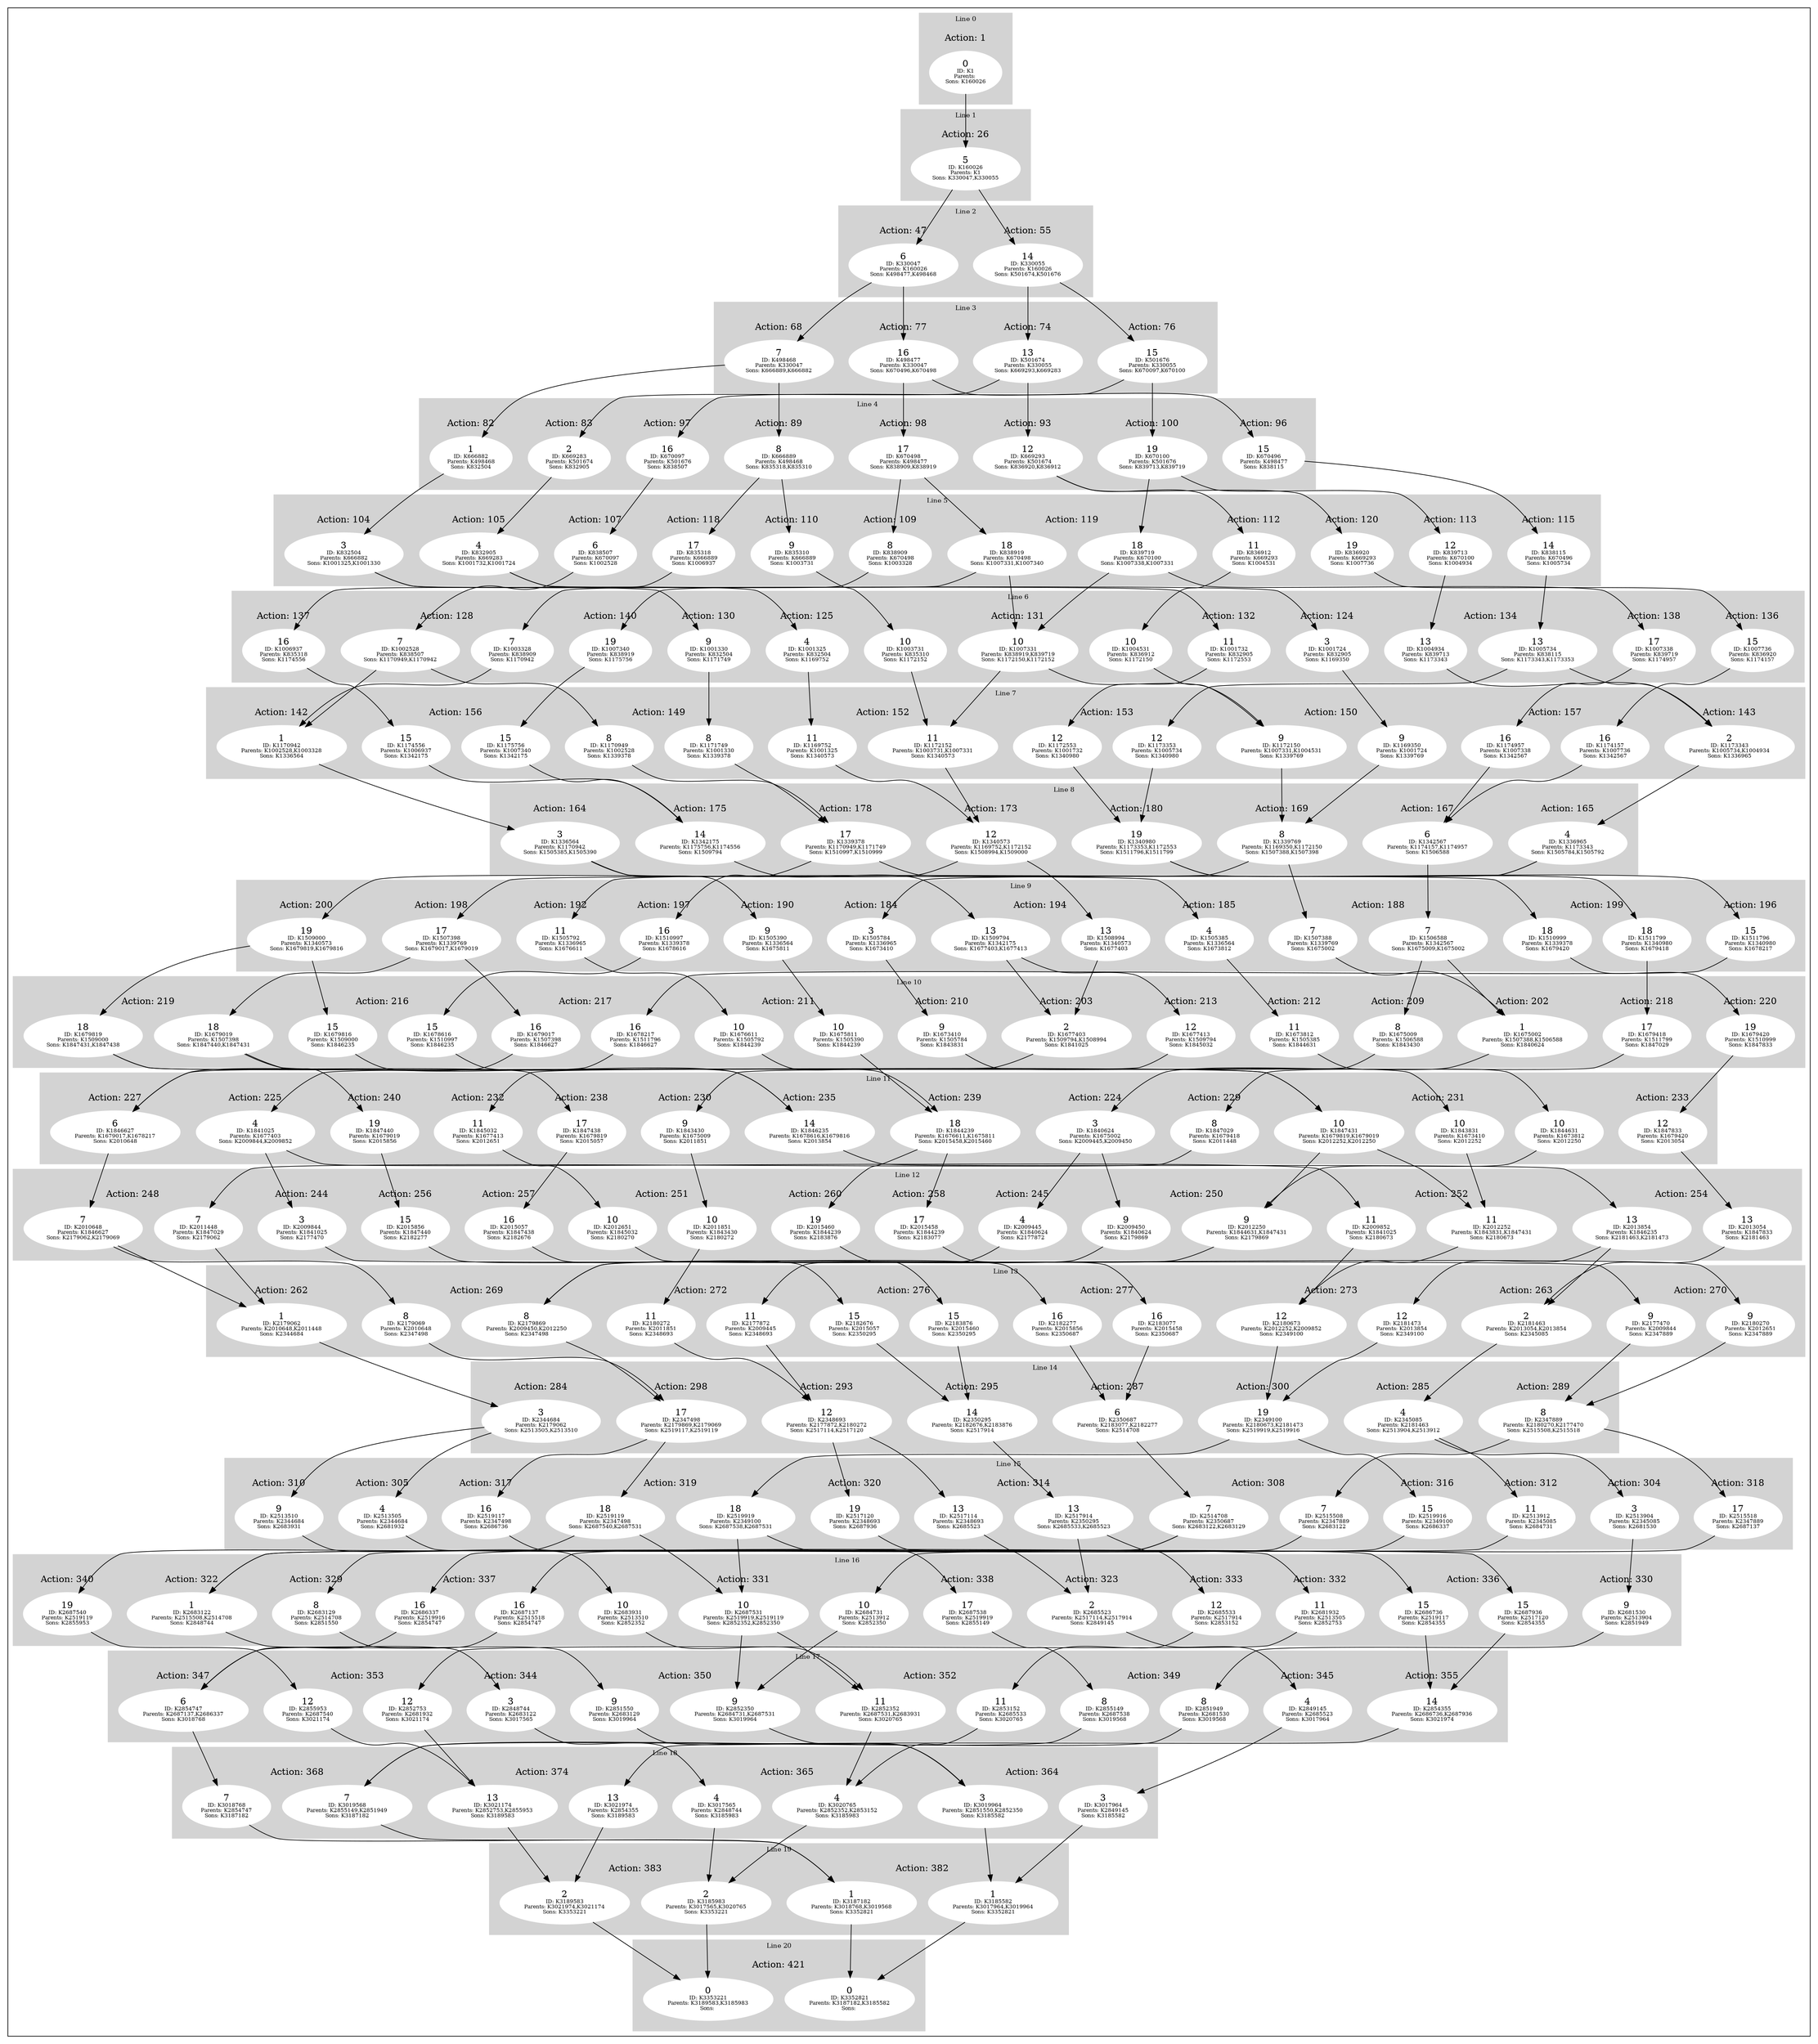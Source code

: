 digraph G {
subgraph cluster_info {
        subgraph cluster_18 {
        style=filled;
        color=lightgrey;
        node [style=filled,color=white];
        subgraph cluster_act_364 {
label = "Action: 364"step_K3017964 [label=<3<BR /><FONT POINT-SIZE="8">ID: K3017964</FONT><BR /><FONT POINT-SIZE="8">Parents: K2849145</FONT><BR /><FONT POINT-SIZE="8">Sons: K3185582</FONT>>]
step_K3019964 [label=<3<BR /><FONT POINT-SIZE="8">ID: K3019964</FONT><BR /><FONT POINT-SIZE="8">Parents: K2851550,K2852350</FONT><BR /><FONT POINT-SIZE="8">Sons: K3185582</FONT>>]
}
subgraph cluster_act_364 {
label = "Action: 364"step_K3017964 [label=<3<BR /><FONT POINT-SIZE="8">ID: K3017964</FONT><BR /><FONT POINT-SIZE="8">Parents: K2849145</FONT><BR /><FONT POINT-SIZE="8">Sons: K3185582</FONT>>]
step_K3019964 [label=<3<BR /><FONT POINT-SIZE="8">ID: K3019964</FONT><BR /><FONT POINT-SIZE="8">Parents: K2851550,K2852350</FONT><BR /><FONT POINT-SIZE="8">Sons: K3185582</FONT>>]
}
subgraph cluster_act_365 {
label = "Action: 365"step_K3017565 [label=<4<BR /><FONT POINT-SIZE="8">ID: K3017565</FONT><BR /><FONT POINT-SIZE="8">Parents: K2848744</FONT><BR /><FONT POINT-SIZE="8">Sons: K3185983</FONT>>]
step_K3020765 [label=<4<BR /><FONT POINT-SIZE="8">ID: K3020765</FONT><BR /><FONT POINT-SIZE="8">Parents: K2852352,K2853152</FONT><BR /><FONT POINT-SIZE="8">Sons: K3185983</FONT>>]
}
subgraph cluster_act_374 {
label = "Action: 374"step_K3021974 [label=<13<BR /><FONT POINT-SIZE="8">ID: K3021974</FONT><BR /><FONT POINT-SIZE="8">Parents: K2854355</FONT><BR /><FONT POINT-SIZE="8">Sons: K3189583</FONT>>]
step_K3021174 [label=<13<BR /><FONT POINT-SIZE="8">ID: K3021174</FONT><BR /><FONT POINT-SIZE="8">Parents: K2852753,K2855953</FONT><BR /><FONT POINT-SIZE="8">Sons: K3189583</FONT>>]
}
subgraph cluster_act_368 {
label = "Action: 368"step_K3018768 [label=<7<BR /><FONT POINT-SIZE="8">ID: K3018768</FONT><BR /><FONT POINT-SIZE="8">Parents: K2854747</FONT><BR /><FONT POINT-SIZE="8">Sons: K3187182</FONT>>]
step_K3019568 [label=<7<BR /><FONT POINT-SIZE="8">ID: K3019568</FONT><BR /><FONT POINT-SIZE="8">Parents: K2855149,K2851949</FONT><BR /><FONT POINT-SIZE="8">Sons: K3187182</FONT>>]
}
subgraph cluster_act_374 {
label = "Action: 374"step_K3021974 [label=<13<BR /><FONT POINT-SIZE="8">ID: K3021974</FONT><BR /><FONT POINT-SIZE="8">Parents: K2854355</FONT><BR /><FONT POINT-SIZE="8">Sons: K3189583</FONT>>]
step_K3021174 [label=<13<BR /><FONT POINT-SIZE="8">ID: K3021174</FONT><BR /><FONT POINT-SIZE="8">Parents: K2852753,K2855953</FONT><BR /><FONT POINT-SIZE="8">Sons: K3189583</FONT>>]
}
subgraph cluster_act_365 {
label = "Action: 365"step_K3017565 [label=<4<BR /><FONT POINT-SIZE="8">ID: K3017565</FONT><BR /><FONT POINT-SIZE="8">Parents: K2848744</FONT><BR /><FONT POINT-SIZE="8">Sons: K3185983</FONT>>]
step_K3020765 [label=<4<BR /><FONT POINT-SIZE="8">ID: K3020765</FONT><BR /><FONT POINT-SIZE="8">Parents: K2852352,K2853152</FONT><BR /><FONT POINT-SIZE="8">Sons: K3185983</FONT>>]
}
subgraph cluster_act_368 {
label = "Action: 368"step_K3018768 [label=<7<BR /><FONT POINT-SIZE="8">ID: K3018768</FONT><BR /><FONT POINT-SIZE="8">Parents: K2854747</FONT><BR /><FONT POINT-SIZE="8">Sons: K3187182</FONT>>]
step_K3019568 [label=<7<BR /><FONT POINT-SIZE="8">ID: K3019568</FONT><BR /><FONT POINT-SIZE="8">Parents: K2855149,K2851949</FONT><BR /><FONT POINT-SIZE="8">Sons: K3187182</FONT>>]
}

        fontsize="10"
        label = "Line 18";
        }

        subgraph cluster_2 {
        style=filled;
        color=lightgrey;
        node [style=filled,color=white];
        subgraph cluster_act_55 {
label = "Action: 55"step_K330055 [label=<14<BR /><FONT POINT-SIZE="8">ID: K330055</FONT><BR /><FONT POINT-SIZE="8">Parents: K160026</FONT><BR /><FONT POINT-SIZE="8">Sons: K501674,K501676</FONT>>]
}
subgraph cluster_act_47 {
label = "Action: 47"step_K330047 [label=<6<BR /><FONT POINT-SIZE="8">ID: K330047</FONT><BR /><FONT POINT-SIZE="8">Parents: K160026</FONT><BR /><FONT POINT-SIZE="8">Sons: K498477,K498468</FONT>>]
}

        fontsize="10"
        label = "Line 2";
        }

        subgraph cluster_16 {
        style=filled;
        color=lightgrey;
        node [style=filled,color=white];
        subgraph cluster_act_330 {
label = "Action: 330"step_K2681530 [label=<9<BR /><FONT POINT-SIZE="8">ID: K2681530</FONT><BR /><FONT POINT-SIZE="8">Parents: K2513904</FONT><BR /><FONT POINT-SIZE="8">Sons: K2851949</FONT>>]
}
subgraph cluster_act_336 {
label = "Action: 336"step_K2686736 [label=<15<BR /><FONT POINT-SIZE="8">ID: K2686736</FONT><BR /><FONT POINT-SIZE="8">Parents: K2519117</FONT><BR /><FONT POINT-SIZE="8">Sons: K2854355</FONT>>]
step_K2687936 [label=<15<BR /><FONT POINT-SIZE="8">ID: K2687936</FONT><BR /><FONT POINT-SIZE="8">Parents: K2517120</FONT><BR /><FONT POINT-SIZE="8">Sons: K2854355</FONT>>]
}
subgraph cluster_act_332 {
label = "Action: 332"step_K2681932 [label=<11<BR /><FONT POINT-SIZE="8">ID: K2681932</FONT><BR /><FONT POINT-SIZE="8">Parents: K2513505</FONT><BR /><FONT POINT-SIZE="8">Sons: K2852753</FONT>>]
}
subgraph cluster_act_333 {
label = "Action: 333"step_K2685533 [label=<12<BR /><FONT POINT-SIZE="8">ID: K2685533</FONT><BR /><FONT POINT-SIZE="8">Parents: K2517914</FONT><BR /><FONT POINT-SIZE="8">Sons: K2853152</FONT>>]
}
subgraph cluster_act_323 {
label = "Action: 323"step_K2685523 [label=<2<BR /><FONT POINT-SIZE="8">ID: K2685523</FONT><BR /><FONT POINT-SIZE="8">Parents: K2517114,K2517914</FONT><BR /><FONT POINT-SIZE="8">Sons: K2849145</FONT>>]
}
subgraph cluster_act_338 {
label = "Action: 338"step_K2687538 [label=<17<BR /><FONT POINT-SIZE="8">ID: K2687538</FONT><BR /><FONT POINT-SIZE="8">Parents: K2519919</FONT><BR /><FONT POINT-SIZE="8">Sons: K2855149</FONT>>]
}
subgraph cluster_act_331 {
label = "Action: 331"step_K2684731 [label=<10<BR /><FONT POINT-SIZE="8">ID: K2684731</FONT><BR /><FONT POINT-SIZE="8">Parents: K2513912</FONT><BR /><FONT POINT-SIZE="8">Sons: K2852350</FONT>>]
step_K2687531 [label=<10<BR /><FONT POINT-SIZE="8">ID: K2687531</FONT><BR /><FONT POINT-SIZE="8">Parents: K2519919,K2519119</FONT><BR /><FONT POINT-SIZE="8">Sons: K2852352,K2852350</FONT>>]
step_K2683931 [label=<10<BR /><FONT POINT-SIZE="8">ID: K2683931</FONT><BR /><FONT POINT-SIZE="8">Parents: K2513510</FONT><BR /><FONT POINT-SIZE="8">Sons: K2852352</FONT>>]
}
subgraph cluster_act_331 {
label = "Action: 331"step_K2684731 [label=<10<BR /><FONT POINT-SIZE="8">ID: K2684731</FONT><BR /><FONT POINT-SIZE="8">Parents: K2513912</FONT><BR /><FONT POINT-SIZE="8">Sons: K2852350</FONT>>]
step_K2687531 [label=<10<BR /><FONT POINT-SIZE="8">ID: K2687531</FONT><BR /><FONT POINT-SIZE="8">Parents: K2519919,K2519119</FONT><BR /><FONT POINT-SIZE="8">Sons: K2852352,K2852350</FONT>>]
step_K2683931 [label=<10<BR /><FONT POINT-SIZE="8">ID: K2683931</FONT><BR /><FONT POINT-SIZE="8">Parents: K2513510</FONT><BR /><FONT POINT-SIZE="8">Sons: K2852352</FONT>>]
}
subgraph cluster_act_337 {
label = "Action: 337"step_K2687137 [label=<16<BR /><FONT POINT-SIZE="8">ID: K2687137</FONT><BR /><FONT POINT-SIZE="8">Parents: K2515518</FONT><BR /><FONT POINT-SIZE="8">Sons: K2854747</FONT>>]
step_K2686337 [label=<16<BR /><FONT POINT-SIZE="8">ID: K2686337</FONT><BR /><FONT POINT-SIZE="8">Parents: K2519916</FONT><BR /><FONT POINT-SIZE="8">Sons: K2854747</FONT>>]
}
subgraph cluster_act_329 {
label = "Action: 329"step_K2683129 [label=<8<BR /><FONT POINT-SIZE="8">ID: K2683129</FONT><BR /><FONT POINT-SIZE="8">Parents: K2514708</FONT><BR /><FONT POINT-SIZE="8">Sons: K2851550</FONT>>]
}
subgraph cluster_act_322 {
label = "Action: 322"step_K2683122 [label=<1<BR /><FONT POINT-SIZE="8">ID: K2683122</FONT><BR /><FONT POINT-SIZE="8">Parents: K2515508,K2514708</FONT><BR /><FONT POINT-SIZE="8">Sons: K2848744</FONT>>]
}
subgraph cluster_act_340 {
label = "Action: 340"step_K2687540 [label=<19<BR /><FONT POINT-SIZE="8">ID: K2687540</FONT><BR /><FONT POINT-SIZE="8">Parents: K2519119</FONT><BR /><FONT POINT-SIZE="8">Sons: K2855953</FONT>>]
}
subgraph cluster_act_337 {
label = "Action: 337"step_K2687137 [label=<16<BR /><FONT POINT-SIZE="8">ID: K2687137</FONT><BR /><FONT POINT-SIZE="8">Parents: K2515518</FONT><BR /><FONT POINT-SIZE="8">Sons: K2854747</FONT>>]
step_K2686337 [label=<16<BR /><FONT POINT-SIZE="8">ID: K2686337</FONT><BR /><FONT POINT-SIZE="8">Parents: K2519916</FONT><BR /><FONT POINT-SIZE="8">Sons: K2854747</FONT>>]
}
subgraph cluster_act_331 {
label = "Action: 331"step_K2684731 [label=<10<BR /><FONT POINT-SIZE="8">ID: K2684731</FONT><BR /><FONT POINT-SIZE="8">Parents: K2513912</FONT><BR /><FONT POINT-SIZE="8">Sons: K2852350</FONT>>]
step_K2687531 [label=<10<BR /><FONT POINT-SIZE="8">ID: K2687531</FONT><BR /><FONT POINT-SIZE="8">Parents: K2519919,K2519119</FONT><BR /><FONT POINT-SIZE="8">Sons: K2852352,K2852350</FONT>>]
step_K2683931 [label=<10<BR /><FONT POINT-SIZE="8">ID: K2683931</FONT><BR /><FONT POINT-SIZE="8">Parents: K2513510</FONT><BR /><FONT POINT-SIZE="8">Sons: K2852352</FONT>>]
}
subgraph cluster_act_336 {
label = "Action: 336"step_K2686736 [label=<15<BR /><FONT POINT-SIZE="8">ID: K2686736</FONT><BR /><FONT POINT-SIZE="8">Parents: K2519117</FONT><BR /><FONT POINT-SIZE="8">Sons: K2854355</FONT>>]
step_K2687936 [label=<15<BR /><FONT POINT-SIZE="8">ID: K2687936</FONT><BR /><FONT POINT-SIZE="8">Parents: K2517120</FONT><BR /><FONT POINT-SIZE="8">Sons: K2854355</FONT>>]
}

        fontsize="10"
        label = "Line 16";
        }

        subgraph cluster_11 {
        style=filled;
        color=lightgrey;
        node [style=filled,color=white];
        subgraph cluster_act_233 {
label = "Action: 233"step_K1847833 [label=<12<BR /><FONT POINT-SIZE="8">ID: K1847833</FONT><BR /><FONT POINT-SIZE="8">Parents: K1679420</FONT><BR /><FONT POINT-SIZE="8">Sons: K2013054</FONT>>]
}
subgraph cluster_act_231 {
label = "Action: 231"step_K1843831 [label=<10<BR /><FONT POINT-SIZE="8">ID: K1843831</FONT><BR /><FONT POINT-SIZE="8">Parents: K1673410</FONT><BR /><FONT POINT-SIZE="8">Sons: K2012252</FONT>>]
step_K1844631 [label=<10<BR /><FONT POINT-SIZE="8">ID: K1844631</FONT><BR /><FONT POINT-SIZE="8">Parents: K1673812</FONT><BR /><FONT POINT-SIZE="8">Sons: K2012250</FONT>>]
step_K1847431 [label=<10<BR /><FONT POINT-SIZE="8">ID: K1847431</FONT><BR /><FONT POINT-SIZE="8">Parents: K1679819,K1679019</FONT><BR /><FONT POINT-SIZE="8">Sons: K2012252,K2012250</FONT>>]
}
subgraph cluster_act_229 {
label = "Action: 229"step_K1847029 [label=<8<BR /><FONT POINT-SIZE="8">ID: K1847029</FONT><BR /><FONT POINT-SIZE="8">Parents: K1679418</FONT><BR /><FONT POINT-SIZE="8">Sons: K2011448</FONT>>]
}
subgraph cluster_act_224 {
label = "Action: 224"step_K1840624 [label=<3<BR /><FONT POINT-SIZE="8">ID: K1840624</FONT><BR /><FONT POINT-SIZE="8">Parents: K1675002</FONT><BR /><FONT POINT-SIZE="8">Sons: K2009445,K2009450</FONT>>]
}
subgraph cluster_act_239 {
label = "Action: 239"step_K1844239 [label=<18<BR /><FONT POINT-SIZE="8">ID: K1844239</FONT><BR /><FONT POINT-SIZE="8">Parents: K1676611,K1675811</FONT><BR /><FONT POINT-SIZE="8">Sons: K2015458,K2015460</FONT>>]
}
subgraph cluster_act_235 {
label = "Action: 235"step_K1846235 [label=<14<BR /><FONT POINT-SIZE="8">ID: K1846235</FONT><BR /><FONT POINT-SIZE="8">Parents: K1678616,K1679816</FONT><BR /><FONT POINT-SIZE="8">Sons: K2013854</FONT>>]
}
subgraph cluster_act_231 {
label = "Action: 231"step_K1843831 [label=<10<BR /><FONT POINT-SIZE="8">ID: K1843831</FONT><BR /><FONT POINT-SIZE="8">Parents: K1673410</FONT><BR /><FONT POINT-SIZE="8">Sons: K2012252</FONT>>]
step_K1844631 [label=<10<BR /><FONT POINT-SIZE="8">ID: K1844631</FONT><BR /><FONT POINT-SIZE="8">Parents: K1673812</FONT><BR /><FONT POINT-SIZE="8">Sons: K2012250</FONT>>]
step_K1847431 [label=<10<BR /><FONT POINT-SIZE="8">ID: K1847431</FONT><BR /><FONT POINT-SIZE="8">Parents: K1679819,K1679019</FONT><BR /><FONT POINT-SIZE="8">Sons: K2012252,K2012250</FONT>>]
}
subgraph cluster_act_230 {
label = "Action: 230"step_K1843430 [label=<9<BR /><FONT POINT-SIZE="8">ID: K1843430</FONT><BR /><FONT POINT-SIZE="8">Parents: K1675009</FONT><BR /><FONT POINT-SIZE="8">Sons: K2011851</FONT>>]
}
subgraph cluster_act_231 {
label = "Action: 231"step_K1843831 [label=<10<BR /><FONT POINT-SIZE="8">ID: K1843831</FONT><BR /><FONT POINT-SIZE="8">Parents: K1673410</FONT><BR /><FONT POINT-SIZE="8">Sons: K2012252</FONT>>]
step_K1844631 [label=<10<BR /><FONT POINT-SIZE="8">ID: K1844631</FONT><BR /><FONT POINT-SIZE="8">Parents: K1673812</FONT><BR /><FONT POINT-SIZE="8">Sons: K2012250</FONT>>]
step_K1847431 [label=<10<BR /><FONT POINT-SIZE="8">ID: K1847431</FONT><BR /><FONT POINT-SIZE="8">Parents: K1679819,K1679019</FONT><BR /><FONT POINT-SIZE="8">Sons: K2012252,K2012250</FONT>>]
}
subgraph cluster_act_238 {
label = "Action: 238"step_K1847438 [label=<17<BR /><FONT POINT-SIZE="8">ID: K1847438</FONT><BR /><FONT POINT-SIZE="8">Parents: K1679819</FONT><BR /><FONT POINT-SIZE="8">Sons: K2015057</FONT>>]
}
subgraph cluster_act_232 {
label = "Action: 232"step_K1845032 [label=<11<BR /><FONT POINT-SIZE="8">ID: K1845032</FONT><BR /><FONT POINT-SIZE="8">Parents: K1677413</FONT><BR /><FONT POINT-SIZE="8">Sons: K2012651</FONT>>]
}
subgraph cluster_act_240 {
label = "Action: 240"step_K1847440 [label=<19<BR /><FONT POINT-SIZE="8">ID: K1847440</FONT><BR /><FONT POINT-SIZE="8">Parents: K1679019</FONT><BR /><FONT POINT-SIZE="8">Sons: K2015856</FONT>>]
}
subgraph cluster_act_225 {
label = "Action: 225"step_K1841025 [label=<4<BR /><FONT POINT-SIZE="8">ID: K1841025</FONT><BR /><FONT POINT-SIZE="8">Parents: K1677403</FONT><BR /><FONT POINT-SIZE="8">Sons: K2009844,K2009852</FONT>>]
}
subgraph cluster_act_227 {
label = "Action: 227"step_K1846627 [label=<6<BR /><FONT POINT-SIZE="8">ID: K1846627</FONT><BR /><FONT POINT-SIZE="8">Parents: K1679017,K1678217</FONT><BR /><FONT POINT-SIZE="8">Sons: K2010648</FONT>>]
}

        fontsize="10"
        label = "Line 11";
        }

        subgraph cluster_0 {
        style=filled;
        color=lightgrey;
        node [style=filled,color=white];
        subgraph cluster_act_1 {
label = "Action: 1"step_K1 [label=<0<BR /><FONT POINT-SIZE="8">ID: K1</FONT><BR /><FONT POINT-SIZE="8">Parents: </FONT><BR /><FONT POINT-SIZE="8">Sons: K160026</FONT>>]
}

        fontsize="10"
        label = "Line 0";
        }

        subgraph cluster_7 {
        style=filled;
        color=lightgrey;
        node [style=filled,color=white];
        subgraph cluster_act_143 {
label = "Action: 143"step_K1173343 [label=<2<BR /><FONT POINT-SIZE="8">ID: K1173343</FONT><BR /><FONT POINT-SIZE="8">Parents: K1005734,K1004934</FONT><BR /><FONT POINT-SIZE="8">Sons: K1336965</FONT>>]
}
subgraph cluster_act_157 {
label = "Action: 157"step_K1174157 [label=<16<BR /><FONT POINT-SIZE="8">ID: K1174157</FONT><BR /><FONT POINT-SIZE="8">Parents: K1007736</FONT><BR /><FONT POINT-SIZE="8">Sons: K1342567</FONT>>]
step_K1174957 [label=<16<BR /><FONT POINT-SIZE="8">ID: K1174957</FONT><BR /><FONT POINT-SIZE="8">Parents: K1007338</FONT><BR /><FONT POINT-SIZE="8">Sons: K1342567</FONT>>]
}
subgraph cluster_act_150 {
label = "Action: 150"step_K1169350 [label=<9<BR /><FONT POINT-SIZE="8">ID: K1169350</FONT><BR /><FONT POINT-SIZE="8">Parents: K1001724</FONT><BR /><FONT POINT-SIZE="8">Sons: K1339769</FONT>>]
step_K1172150 [label=<9<BR /><FONT POINT-SIZE="8">ID: K1172150</FONT><BR /><FONT POINT-SIZE="8">Parents: K1007331,K1004531</FONT><BR /><FONT POINT-SIZE="8">Sons: K1339769</FONT>>]
}
subgraph cluster_act_153 {
label = "Action: 153"step_K1173353 [label=<12<BR /><FONT POINT-SIZE="8">ID: K1173353</FONT><BR /><FONT POINT-SIZE="8">Parents: K1005734</FONT><BR /><FONT POINT-SIZE="8">Sons: K1340980</FONT>>]
step_K1172553 [label=<12<BR /><FONT POINT-SIZE="8">ID: K1172553</FONT><BR /><FONT POINT-SIZE="8">Parents: K1001732</FONT><BR /><FONT POINT-SIZE="8">Sons: K1340980</FONT>>]
}
subgraph cluster_act_150 {
label = "Action: 150"step_K1169350 [label=<9<BR /><FONT POINT-SIZE="8">ID: K1169350</FONT><BR /><FONT POINT-SIZE="8">Parents: K1001724</FONT><BR /><FONT POINT-SIZE="8">Sons: K1339769</FONT>>]
step_K1172150 [label=<9<BR /><FONT POINT-SIZE="8">ID: K1172150</FONT><BR /><FONT POINT-SIZE="8">Parents: K1007331,K1004531</FONT><BR /><FONT POINT-SIZE="8">Sons: K1339769</FONT>>]
}
subgraph cluster_act_152 {
label = "Action: 152"step_K1169752 [label=<11<BR /><FONT POINT-SIZE="8">ID: K1169752</FONT><BR /><FONT POINT-SIZE="8">Parents: K1001325</FONT><BR /><FONT POINT-SIZE="8">Sons: K1340573</FONT>>]
step_K1172152 [label=<11<BR /><FONT POINT-SIZE="8">ID: K1172152</FONT><BR /><FONT POINT-SIZE="8">Parents: K1003731,K1007331</FONT><BR /><FONT POINT-SIZE="8">Sons: K1340573</FONT>>]
}
subgraph cluster_act_149 {
label = "Action: 149"step_K1170949 [label=<8<BR /><FONT POINT-SIZE="8">ID: K1170949</FONT><BR /><FONT POINT-SIZE="8">Parents: K1002528</FONT><BR /><FONT POINT-SIZE="8">Sons: K1339378</FONT>>]
step_K1171749 [label=<8<BR /><FONT POINT-SIZE="8">ID: K1171749</FONT><BR /><FONT POINT-SIZE="8">Parents: K1001330</FONT><BR /><FONT POINT-SIZE="8">Sons: K1339378</FONT>>]
}
subgraph cluster_act_156 {
label = "Action: 156"step_K1175756 [label=<15<BR /><FONT POINT-SIZE="8">ID: K1175756</FONT><BR /><FONT POINT-SIZE="8">Parents: K1007340</FONT><BR /><FONT POINT-SIZE="8">Sons: K1342175</FONT>>]
step_K1174556 [label=<15<BR /><FONT POINT-SIZE="8">ID: K1174556</FONT><BR /><FONT POINT-SIZE="8">Parents: K1006937</FONT><BR /><FONT POINT-SIZE="8">Sons: K1342175</FONT>>]
}
subgraph cluster_act_157 {
label = "Action: 157"step_K1174157 [label=<16<BR /><FONT POINT-SIZE="8">ID: K1174157</FONT><BR /><FONT POINT-SIZE="8">Parents: K1007736</FONT><BR /><FONT POINT-SIZE="8">Sons: K1342567</FONT>>]
step_K1174957 [label=<16<BR /><FONT POINT-SIZE="8">ID: K1174957</FONT><BR /><FONT POINT-SIZE="8">Parents: K1007338</FONT><BR /><FONT POINT-SIZE="8">Sons: K1342567</FONT>>]
}
subgraph cluster_act_149 {
label = "Action: 149"step_K1170949 [label=<8<BR /><FONT POINT-SIZE="8">ID: K1170949</FONT><BR /><FONT POINT-SIZE="8">Parents: K1002528</FONT><BR /><FONT POINT-SIZE="8">Sons: K1339378</FONT>>]
step_K1171749 [label=<8<BR /><FONT POINT-SIZE="8">ID: K1171749</FONT><BR /><FONT POINT-SIZE="8">Parents: K1001330</FONT><BR /><FONT POINT-SIZE="8">Sons: K1339378</FONT>>]
}
subgraph cluster_act_153 {
label = "Action: 153"step_K1173353 [label=<12<BR /><FONT POINT-SIZE="8">ID: K1173353</FONT><BR /><FONT POINT-SIZE="8">Parents: K1005734</FONT><BR /><FONT POINT-SIZE="8">Sons: K1340980</FONT>>]
step_K1172553 [label=<12<BR /><FONT POINT-SIZE="8">ID: K1172553</FONT><BR /><FONT POINT-SIZE="8">Parents: K1001732</FONT><BR /><FONT POINT-SIZE="8">Sons: K1340980</FONT>>]
}
subgraph cluster_act_142 {
label = "Action: 142"step_K1170942 [label=<1<BR /><FONT POINT-SIZE="8">ID: K1170942</FONT><BR /><FONT POINT-SIZE="8">Parents: K1002528,K1003328</FONT><BR /><FONT POINT-SIZE="8">Sons: K1336564</FONT>>]
}
subgraph cluster_act_156 {
label = "Action: 156"step_K1175756 [label=<15<BR /><FONT POINT-SIZE="8">ID: K1175756</FONT><BR /><FONT POINT-SIZE="8">Parents: K1007340</FONT><BR /><FONT POINT-SIZE="8">Sons: K1342175</FONT>>]
step_K1174556 [label=<15<BR /><FONT POINT-SIZE="8">ID: K1174556</FONT><BR /><FONT POINT-SIZE="8">Parents: K1006937</FONT><BR /><FONT POINT-SIZE="8">Sons: K1342175</FONT>>]
}
subgraph cluster_act_152 {
label = "Action: 152"step_K1169752 [label=<11<BR /><FONT POINT-SIZE="8">ID: K1169752</FONT><BR /><FONT POINT-SIZE="8">Parents: K1001325</FONT><BR /><FONT POINT-SIZE="8">Sons: K1340573</FONT>>]
step_K1172152 [label=<11<BR /><FONT POINT-SIZE="8">ID: K1172152</FONT><BR /><FONT POINT-SIZE="8">Parents: K1003731,K1007331</FONT><BR /><FONT POINT-SIZE="8">Sons: K1340573</FONT>>]
}

        fontsize="10"
        label = "Line 7";
        }

        subgraph cluster_9 {
        style=filled;
        color=lightgrey;
        node [style=filled,color=white];
        subgraph cluster_act_196 {
label = "Action: 196"step_K1511796 [label=<15<BR /><FONT POINT-SIZE="8">ID: K1511796</FONT><BR /><FONT POINT-SIZE="8">Parents: K1340980</FONT><BR /><FONT POINT-SIZE="8">Sons: K1678217</FONT>>]
}
subgraph cluster_act_199 {
label = "Action: 199"step_K1510999 [label=<18<BR /><FONT POINT-SIZE="8">ID: K1510999</FONT><BR /><FONT POINT-SIZE="8">Parents: K1339378</FONT><BR /><FONT POINT-SIZE="8">Sons: K1679420</FONT>>]
step_K1511799 [label=<18<BR /><FONT POINT-SIZE="8">ID: K1511799</FONT><BR /><FONT POINT-SIZE="8">Parents: K1340980</FONT><BR /><FONT POINT-SIZE="8">Sons: K1679418</FONT>>]
}
subgraph cluster_act_188 {
label = "Action: 188"step_K1507388 [label=<7<BR /><FONT POINT-SIZE="8">ID: K1507388</FONT><BR /><FONT POINT-SIZE="8">Parents: K1339769</FONT><BR /><FONT POINT-SIZE="8">Sons: K1675002</FONT>>]
step_K1506588 [label=<7<BR /><FONT POINT-SIZE="8">ID: K1506588</FONT><BR /><FONT POINT-SIZE="8">Parents: K1342567</FONT><BR /><FONT POINT-SIZE="8">Sons: K1675009,K1675002</FONT>>]
}
subgraph cluster_act_185 {
label = "Action: 185"step_K1505385 [label=<4<BR /><FONT POINT-SIZE="8">ID: K1505385</FONT><BR /><FONT POINT-SIZE="8">Parents: K1336564</FONT><BR /><FONT POINT-SIZE="8">Sons: K1673812</FONT>>]
}
subgraph cluster_act_194 {
label = "Action: 194"step_K1509794 [label=<13<BR /><FONT POINT-SIZE="8">ID: K1509794</FONT><BR /><FONT POINT-SIZE="8">Parents: K1342175</FONT><BR /><FONT POINT-SIZE="8">Sons: K1677403,K1677413</FONT>>]
step_K1508994 [label=<13<BR /><FONT POINT-SIZE="8">ID: K1508994</FONT><BR /><FONT POINT-SIZE="8">Parents: K1340573</FONT><BR /><FONT POINT-SIZE="8">Sons: K1677403</FONT>>]
}
subgraph cluster_act_184 {
label = "Action: 184"step_K1505784 [label=<3<BR /><FONT POINT-SIZE="8">ID: K1505784</FONT><BR /><FONT POINT-SIZE="8">Parents: K1336965</FONT><BR /><FONT POINT-SIZE="8">Sons: K1673410</FONT>>]
}
subgraph cluster_act_188 {
label = "Action: 188"step_K1507388 [label=<7<BR /><FONT POINT-SIZE="8">ID: K1507388</FONT><BR /><FONT POINT-SIZE="8">Parents: K1339769</FONT><BR /><FONT POINT-SIZE="8">Sons: K1675002</FONT>>]
step_K1506588 [label=<7<BR /><FONT POINT-SIZE="8">ID: K1506588</FONT><BR /><FONT POINT-SIZE="8">Parents: K1342567</FONT><BR /><FONT POINT-SIZE="8">Sons: K1675009,K1675002</FONT>>]
}
subgraph cluster_act_190 {
label = "Action: 190"step_K1505390 [label=<9<BR /><FONT POINT-SIZE="8">ID: K1505390</FONT><BR /><FONT POINT-SIZE="8">Parents: K1336564</FONT><BR /><FONT POINT-SIZE="8">Sons: K1675811</FONT>>]
}
subgraph cluster_act_197 {
label = "Action: 197"step_K1510997 [label=<16<BR /><FONT POINT-SIZE="8">ID: K1510997</FONT><BR /><FONT POINT-SIZE="8">Parents: K1339378</FONT><BR /><FONT POINT-SIZE="8">Sons: K1678616</FONT>>]
}
subgraph cluster_act_192 {
label = "Action: 192"step_K1505792 [label=<11<BR /><FONT POINT-SIZE="8">ID: K1505792</FONT><BR /><FONT POINT-SIZE="8">Parents: K1336965</FONT><BR /><FONT POINT-SIZE="8">Sons: K1676611</FONT>>]
}
subgraph cluster_act_198 {
label = "Action: 198"step_K1507398 [label=<17<BR /><FONT POINT-SIZE="8">ID: K1507398</FONT><BR /><FONT POINT-SIZE="8">Parents: K1339769</FONT><BR /><FONT POINT-SIZE="8">Sons: K1679017,K1679019</FONT>>]
}
subgraph cluster_act_194 {
label = "Action: 194"step_K1509794 [label=<13<BR /><FONT POINT-SIZE="8">ID: K1509794</FONT><BR /><FONT POINT-SIZE="8">Parents: K1342175</FONT><BR /><FONT POINT-SIZE="8">Sons: K1677403,K1677413</FONT>>]
step_K1508994 [label=<13<BR /><FONT POINT-SIZE="8">ID: K1508994</FONT><BR /><FONT POINT-SIZE="8">Parents: K1340573</FONT><BR /><FONT POINT-SIZE="8">Sons: K1677403</FONT>>]
}
subgraph cluster_act_200 {
label = "Action: 200"step_K1509000 [label=<19<BR /><FONT POINT-SIZE="8">ID: K1509000</FONT><BR /><FONT POINT-SIZE="8">Parents: K1340573</FONT><BR /><FONT POINT-SIZE="8">Sons: K1679819,K1679816</FONT>>]
}
subgraph cluster_act_199 {
label = "Action: 199"step_K1510999 [label=<18<BR /><FONT POINT-SIZE="8">ID: K1510999</FONT><BR /><FONT POINT-SIZE="8">Parents: K1339378</FONT><BR /><FONT POINT-SIZE="8">Sons: K1679420</FONT>>]
step_K1511799 [label=<18<BR /><FONT POINT-SIZE="8">ID: K1511799</FONT><BR /><FONT POINT-SIZE="8">Parents: K1340980</FONT><BR /><FONT POINT-SIZE="8">Sons: K1679418</FONT>>]
}

        fontsize="10"
        label = "Line 9";
        }

        subgraph cluster_10 {
        style=filled;
        color=lightgrey;
        node [style=filled,color=white];
        subgraph cluster_act_219 {
label = "Action: 219"step_K1679819 [label=<18<BR /><FONT POINT-SIZE="8">ID: K1679819</FONT><BR /><FONT POINT-SIZE="8">Parents: K1509000</FONT><BR /><FONT POINT-SIZE="8">Sons: K1847431,K1847438</FONT>>]
step_K1679019 [label=<18<BR /><FONT POINT-SIZE="8">ID: K1679019</FONT><BR /><FONT POINT-SIZE="8">Parents: K1507398</FONT><BR /><FONT POINT-SIZE="8">Sons: K1847440,K1847431</FONT>>]
}
subgraph cluster_act_216 {
label = "Action: 216"step_K1678616 [label=<15<BR /><FONT POINT-SIZE="8">ID: K1678616</FONT><BR /><FONT POINT-SIZE="8">Parents: K1510997</FONT><BR /><FONT POINT-SIZE="8">Sons: K1846235</FONT>>]
step_K1679816 [label=<15<BR /><FONT POINT-SIZE="8">ID: K1679816</FONT><BR /><FONT POINT-SIZE="8">Parents: K1509000</FONT><BR /><FONT POINT-SIZE="8">Sons: K1846235</FONT>>]
}
subgraph cluster_act_220 {
label = "Action: 220"step_K1679420 [label=<19<BR /><FONT POINT-SIZE="8">ID: K1679420</FONT><BR /><FONT POINT-SIZE="8">Parents: K1510999</FONT><BR /><FONT POINT-SIZE="8">Sons: K1847833</FONT>>]
}
subgraph cluster_act_212 {
label = "Action: 212"step_K1673812 [label=<11<BR /><FONT POINT-SIZE="8">ID: K1673812</FONT><BR /><FONT POINT-SIZE="8">Parents: K1505385</FONT><BR /><FONT POINT-SIZE="8">Sons: K1844631</FONT>>]
}
subgraph cluster_act_211 {
label = "Action: 211"step_K1676611 [label=<10<BR /><FONT POINT-SIZE="8">ID: K1676611</FONT><BR /><FONT POINT-SIZE="8">Parents: K1505792</FONT><BR /><FONT POINT-SIZE="8">Sons: K1844239</FONT>>]
step_K1675811 [label=<10<BR /><FONT POINT-SIZE="8">ID: K1675811</FONT><BR /><FONT POINT-SIZE="8">Parents: K1505390</FONT><BR /><FONT POINT-SIZE="8">Sons: K1844239</FONT>>]
}
subgraph cluster_act_217 {
label = "Action: 217"step_K1679017 [label=<16<BR /><FONT POINT-SIZE="8">ID: K1679017</FONT><BR /><FONT POINT-SIZE="8">Parents: K1507398</FONT><BR /><FONT POINT-SIZE="8">Sons: K1846627</FONT>>]
step_K1678217 [label=<16<BR /><FONT POINT-SIZE="8">ID: K1678217</FONT><BR /><FONT POINT-SIZE="8">Parents: K1511796</FONT><BR /><FONT POINT-SIZE="8">Sons: K1846627</FONT>>]
}
subgraph cluster_act_211 {
label = "Action: 211"step_K1676611 [label=<10<BR /><FONT POINT-SIZE="8">ID: K1676611</FONT><BR /><FONT POINT-SIZE="8">Parents: K1505792</FONT><BR /><FONT POINT-SIZE="8">Sons: K1844239</FONT>>]
step_K1675811 [label=<10<BR /><FONT POINT-SIZE="8">ID: K1675811</FONT><BR /><FONT POINT-SIZE="8">Parents: K1505390</FONT><BR /><FONT POINT-SIZE="8">Sons: K1844239</FONT>>]
}
subgraph cluster_act_216 {
label = "Action: 216"step_K1678616 [label=<15<BR /><FONT POINT-SIZE="8">ID: K1678616</FONT><BR /><FONT POINT-SIZE="8">Parents: K1510997</FONT><BR /><FONT POINT-SIZE="8">Sons: K1846235</FONT>>]
step_K1679816 [label=<15<BR /><FONT POINT-SIZE="8">ID: K1679816</FONT><BR /><FONT POINT-SIZE="8">Parents: K1509000</FONT><BR /><FONT POINT-SIZE="8">Sons: K1846235</FONT>>]
}
subgraph cluster_act_213 {
label = "Action: 213"step_K1677413 [label=<12<BR /><FONT POINT-SIZE="8">ID: K1677413</FONT><BR /><FONT POINT-SIZE="8">Parents: K1509794</FONT><BR /><FONT POINT-SIZE="8">Sons: K1845032</FONT>>]
}
subgraph cluster_act_219 {
label = "Action: 219"step_K1679819 [label=<18<BR /><FONT POINT-SIZE="8">ID: K1679819</FONT><BR /><FONT POINT-SIZE="8">Parents: K1509000</FONT><BR /><FONT POINT-SIZE="8">Sons: K1847431,K1847438</FONT>>]
step_K1679019 [label=<18<BR /><FONT POINT-SIZE="8">ID: K1679019</FONT><BR /><FONT POINT-SIZE="8">Parents: K1507398</FONT><BR /><FONT POINT-SIZE="8">Sons: K1847440,K1847431</FONT>>]
}
subgraph cluster_act_217 {
label = "Action: 217"step_K1679017 [label=<16<BR /><FONT POINT-SIZE="8">ID: K1679017</FONT><BR /><FONT POINT-SIZE="8">Parents: K1507398</FONT><BR /><FONT POINT-SIZE="8">Sons: K1846627</FONT>>]
step_K1678217 [label=<16<BR /><FONT POINT-SIZE="8">ID: K1678217</FONT><BR /><FONT POINT-SIZE="8">Parents: K1511796</FONT><BR /><FONT POINT-SIZE="8">Sons: K1846627</FONT>>]
}
subgraph cluster_act_218 {
label = "Action: 218"step_K1679418 [label=<17<BR /><FONT POINT-SIZE="8">ID: K1679418</FONT><BR /><FONT POINT-SIZE="8">Parents: K1511799</FONT><BR /><FONT POINT-SIZE="8">Sons: K1847029</FONT>>]
}
subgraph cluster_act_203 {
label = "Action: 203"step_K1677403 [label=<2<BR /><FONT POINT-SIZE="8">ID: K1677403</FONT><BR /><FONT POINT-SIZE="8">Parents: K1509794,K1508994</FONT><BR /><FONT POINT-SIZE="8">Sons: K1841025</FONT>>]
}
subgraph cluster_act_210 {
label = "Action: 210"step_K1673410 [label=<9<BR /><FONT POINT-SIZE="8">ID: K1673410</FONT><BR /><FONT POINT-SIZE="8">Parents: K1505784</FONT><BR /><FONT POINT-SIZE="8">Sons: K1843831</FONT>>]
}
subgraph cluster_act_209 {
label = "Action: 209"step_K1675009 [label=<8<BR /><FONT POINT-SIZE="8">ID: K1675009</FONT><BR /><FONT POINT-SIZE="8">Parents: K1506588</FONT><BR /><FONT POINT-SIZE="8">Sons: K1843430</FONT>>]
}
subgraph cluster_act_202 {
label = "Action: 202"step_K1675002 [label=<1<BR /><FONT POINT-SIZE="8">ID: K1675002</FONT><BR /><FONT POINT-SIZE="8">Parents: K1507388,K1506588</FONT><BR /><FONT POINT-SIZE="8">Sons: K1840624</FONT>>]
}

        fontsize="10"
        label = "Line 10";
        }

        subgraph cluster_19 {
        style=filled;
        color=lightgrey;
        node [style=filled,color=white];
        subgraph cluster_act_382 {
label = "Action: 382"step_K3187182 [label=<1<BR /><FONT POINT-SIZE="8">ID: K3187182</FONT><BR /><FONT POINT-SIZE="8">Parents: K3018768,K3019568</FONT><BR /><FONT POINT-SIZE="8">Sons: K3352821</FONT>>]
step_K3185582 [label=<1<BR /><FONT POINT-SIZE="8">ID: K3185582</FONT><BR /><FONT POINT-SIZE="8">Parents: K3017964,K3019964</FONT><BR /><FONT POINT-SIZE="8">Sons: K3352821</FONT>>]
}
subgraph cluster_act_383 {
label = "Action: 383"step_K3189583 [label=<2<BR /><FONT POINT-SIZE="8">ID: K3189583</FONT><BR /><FONT POINT-SIZE="8">Parents: K3021974,K3021174</FONT><BR /><FONT POINT-SIZE="8">Sons: K3353221</FONT>>]
step_K3185983 [label=<2<BR /><FONT POINT-SIZE="8">ID: K3185983</FONT><BR /><FONT POINT-SIZE="8">Parents: K3017565,K3020765</FONT><BR /><FONT POINT-SIZE="8">Sons: K3353221</FONT>>]
}
subgraph cluster_act_382 {
label = "Action: 382"step_K3187182 [label=<1<BR /><FONT POINT-SIZE="8">ID: K3187182</FONT><BR /><FONT POINT-SIZE="8">Parents: K3018768,K3019568</FONT><BR /><FONT POINT-SIZE="8">Sons: K3352821</FONT>>]
step_K3185582 [label=<1<BR /><FONT POINT-SIZE="8">ID: K3185582</FONT><BR /><FONT POINT-SIZE="8">Parents: K3017964,K3019964</FONT><BR /><FONT POINT-SIZE="8">Sons: K3352821</FONT>>]
}
subgraph cluster_act_383 {
label = "Action: 383"step_K3189583 [label=<2<BR /><FONT POINT-SIZE="8">ID: K3189583</FONT><BR /><FONT POINT-SIZE="8">Parents: K3021974,K3021174</FONT><BR /><FONT POINT-SIZE="8">Sons: K3353221</FONT>>]
step_K3185983 [label=<2<BR /><FONT POINT-SIZE="8">ID: K3185983</FONT><BR /><FONT POINT-SIZE="8">Parents: K3017565,K3020765</FONT><BR /><FONT POINT-SIZE="8">Sons: K3353221</FONT>>]
}

        fontsize="10"
        label = "Line 19";
        }

        subgraph cluster_17 {
        style=filled;
        color=lightgrey;
        node [style=filled,color=white];
        subgraph cluster_act_352 {
label = "Action: 352"step_K2852352 [label=<11<BR /><FONT POINT-SIZE="8">ID: K2852352</FONT><BR /><FONT POINT-SIZE="8">Parents: K2687531,K2683931</FONT><BR /><FONT POINT-SIZE="8">Sons: K3020765</FONT>>]
step_K2853152 [label=<11<BR /><FONT POINT-SIZE="8">ID: K2853152</FONT><BR /><FONT POINT-SIZE="8">Parents: K2685533</FONT><BR /><FONT POINT-SIZE="8">Sons: K3020765</FONT>>]
}
subgraph cluster_act_355 {
label = "Action: 355"step_K2854355 [label=<14<BR /><FONT POINT-SIZE="8">ID: K2854355</FONT><BR /><FONT POINT-SIZE="8">Parents: K2686736,K2687936</FONT><BR /><FONT POINT-SIZE="8">Sons: K3021974</FONT>>]
}
subgraph cluster_act_350 {
label = "Action: 350"step_K2851550 [label=<9<BR /><FONT POINT-SIZE="8">ID: K2851550</FONT><BR /><FONT POINT-SIZE="8">Parents: K2683129</FONT><BR /><FONT POINT-SIZE="8">Sons: K3019964</FONT>>]
step_K2852350 [label=<9<BR /><FONT POINT-SIZE="8">ID: K2852350</FONT><BR /><FONT POINT-SIZE="8">Parents: K2684731,K2687531</FONT><BR /><FONT POINT-SIZE="8">Sons: K3019964</FONT>>]
}
subgraph cluster_act_352 {
label = "Action: 352"step_K2852352 [label=<11<BR /><FONT POINT-SIZE="8">ID: K2852352</FONT><BR /><FONT POINT-SIZE="8">Parents: K2687531,K2683931</FONT><BR /><FONT POINT-SIZE="8">Sons: K3020765</FONT>>]
step_K2853152 [label=<11<BR /><FONT POINT-SIZE="8">ID: K2853152</FONT><BR /><FONT POINT-SIZE="8">Parents: K2685533</FONT><BR /><FONT POINT-SIZE="8">Sons: K3020765</FONT>>]
}
subgraph cluster_act_353 {
label = "Action: 353"step_K2852753 [label=<12<BR /><FONT POINT-SIZE="8">ID: K2852753</FONT><BR /><FONT POINT-SIZE="8">Parents: K2681932</FONT><BR /><FONT POINT-SIZE="8">Sons: K3021174</FONT>>]
step_K2855953 [label=<12<BR /><FONT POINT-SIZE="8">ID: K2855953</FONT><BR /><FONT POINT-SIZE="8">Parents: K2687540</FONT><BR /><FONT POINT-SIZE="8">Sons: K3021174</FONT>>]
}
subgraph cluster_act_353 {
label = "Action: 353"step_K2852753 [label=<12<BR /><FONT POINT-SIZE="8">ID: K2852753</FONT><BR /><FONT POINT-SIZE="8">Parents: K2681932</FONT><BR /><FONT POINT-SIZE="8">Sons: K3021174</FONT>>]
step_K2855953 [label=<12<BR /><FONT POINT-SIZE="8">ID: K2855953</FONT><BR /><FONT POINT-SIZE="8">Parents: K2687540</FONT><BR /><FONT POINT-SIZE="8">Sons: K3021174</FONT>>]
}
subgraph cluster_act_349 {
label = "Action: 349"step_K2855149 [label=<8<BR /><FONT POINT-SIZE="8">ID: K2855149</FONT><BR /><FONT POINT-SIZE="8">Parents: K2687538</FONT><BR /><FONT POINT-SIZE="8">Sons: K3019568</FONT>>]
step_K2851949 [label=<8<BR /><FONT POINT-SIZE="8">ID: K2851949</FONT><BR /><FONT POINT-SIZE="8">Parents: K2681530</FONT><BR /><FONT POINT-SIZE="8">Sons: K3019568</FONT>>]
}
subgraph cluster_act_347 {
label = "Action: 347"step_K2854747 [label=<6<BR /><FONT POINT-SIZE="8">ID: K2854747</FONT><BR /><FONT POINT-SIZE="8">Parents: K2687137,K2686337</FONT><BR /><FONT POINT-SIZE="8">Sons: K3018768</FONT>>]
}
subgraph cluster_act_349 {
label = "Action: 349"step_K2855149 [label=<8<BR /><FONT POINT-SIZE="8">ID: K2855149</FONT><BR /><FONT POINT-SIZE="8">Parents: K2687538</FONT><BR /><FONT POINT-SIZE="8">Sons: K3019568</FONT>>]
step_K2851949 [label=<8<BR /><FONT POINT-SIZE="8">ID: K2851949</FONT><BR /><FONT POINT-SIZE="8">Parents: K2681530</FONT><BR /><FONT POINT-SIZE="8">Sons: K3019568</FONT>>]
}
subgraph cluster_act_344 {
label = "Action: 344"step_K2848744 [label=<3<BR /><FONT POINT-SIZE="8">ID: K2848744</FONT><BR /><FONT POINT-SIZE="8">Parents: K2683122</FONT><BR /><FONT POINT-SIZE="8">Sons: K3017565</FONT>>]
}
subgraph cluster_act_345 {
label = "Action: 345"step_K2849145 [label=<4<BR /><FONT POINT-SIZE="8">ID: K2849145</FONT><BR /><FONT POINT-SIZE="8">Parents: K2685523</FONT><BR /><FONT POINT-SIZE="8">Sons: K3017964</FONT>>]
}
subgraph cluster_act_350 {
label = "Action: 350"step_K2851550 [label=<9<BR /><FONT POINT-SIZE="8">ID: K2851550</FONT><BR /><FONT POINT-SIZE="8">Parents: K2683129</FONT><BR /><FONT POINT-SIZE="8">Sons: K3019964</FONT>>]
step_K2852350 [label=<9<BR /><FONT POINT-SIZE="8">ID: K2852350</FONT><BR /><FONT POINT-SIZE="8">Parents: K2684731,K2687531</FONT><BR /><FONT POINT-SIZE="8">Sons: K3019964</FONT>>]
}

        fontsize="10"
        label = "Line 17";
        }

        subgraph cluster_8 {
        style=filled;
        color=lightgrey;
        node [style=filled,color=white];
        subgraph cluster_act_173 {
label = "Action: 173"step_K1340573 [label=<12<BR /><FONT POINT-SIZE="8">ID: K1340573</FONT><BR /><FONT POINT-SIZE="8">Parents: K1169752,K1172152</FONT><BR /><FONT POINT-SIZE="8">Sons: K1508994,K1509000</FONT>>]
}
subgraph cluster_act_167 {
label = "Action: 167"step_K1342567 [label=<6<BR /><FONT POINT-SIZE="8">ID: K1342567</FONT><BR /><FONT POINT-SIZE="8">Parents: K1174157,K1174957</FONT><BR /><FONT POINT-SIZE="8">Sons: K1506588</FONT>>]
}
subgraph cluster_act_169 {
label = "Action: 169"step_K1339769 [label=<8<BR /><FONT POINT-SIZE="8">ID: K1339769</FONT><BR /><FONT POINT-SIZE="8">Parents: K1169350,K1172150</FONT><BR /><FONT POINT-SIZE="8">Sons: K1507388,K1507398</FONT>>]
}
subgraph cluster_act_178 {
label = "Action: 178"step_K1339378 [label=<17<BR /><FONT POINT-SIZE="8">ID: K1339378</FONT><BR /><FONT POINT-SIZE="8">Parents: K1170949,K1171749</FONT><BR /><FONT POINT-SIZE="8">Sons: K1510997,K1510999</FONT>>]
}
subgraph cluster_act_165 {
label = "Action: 165"step_K1336965 [label=<4<BR /><FONT POINT-SIZE="8">ID: K1336965</FONT><BR /><FONT POINT-SIZE="8">Parents: K1173343</FONT><BR /><FONT POINT-SIZE="8">Sons: K1505784,K1505792</FONT>>]
}
subgraph cluster_act_180 {
label = "Action: 180"step_K1340980 [label=<19<BR /><FONT POINT-SIZE="8">ID: K1340980</FONT><BR /><FONT POINT-SIZE="8">Parents: K1173353,K1172553</FONT><BR /><FONT POINT-SIZE="8">Sons: K1511796,K1511799</FONT>>]
}
subgraph cluster_act_175 {
label = "Action: 175"step_K1342175 [label=<14<BR /><FONT POINT-SIZE="8">ID: K1342175</FONT><BR /><FONT POINT-SIZE="8">Parents: K1175756,K1174556</FONT><BR /><FONT POINT-SIZE="8">Sons: K1509794</FONT>>]
}
subgraph cluster_act_164 {
label = "Action: 164"step_K1336564 [label=<3<BR /><FONT POINT-SIZE="8">ID: K1336564</FONT><BR /><FONT POINT-SIZE="8">Parents: K1170942</FONT><BR /><FONT POINT-SIZE="8">Sons: K1505385,K1505390</FONT>>]
}

        fontsize="10"
        label = "Line 8";
        }

        subgraph cluster_6 {
        style=filled;
        color=lightgrey;
        node [style=filled,color=white];
        subgraph cluster_act_128 {
label = "Action: 128"step_K1002528 [label=<7<BR /><FONT POINT-SIZE="8">ID: K1002528</FONT><BR /><FONT POINT-SIZE="8">Parents: K838507</FONT><BR /><FONT POINT-SIZE="8">Sons: K1170949,K1170942</FONT>>]
step_K1003328 [label=<7<BR /><FONT POINT-SIZE="8">ID: K1003328</FONT><BR /><FONT POINT-SIZE="8">Parents: K838909</FONT><BR /><FONT POINT-SIZE="8">Sons: K1170942</FONT>>]
}
subgraph cluster_act_128 {
label = "Action: 128"step_K1002528 [label=<7<BR /><FONT POINT-SIZE="8">ID: K1002528</FONT><BR /><FONT POINT-SIZE="8">Parents: K838507</FONT><BR /><FONT POINT-SIZE="8">Sons: K1170949,K1170942</FONT>>]
step_K1003328 [label=<7<BR /><FONT POINT-SIZE="8">ID: K1003328</FONT><BR /><FONT POINT-SIZE="8">Parents: K838909</FONT><BR /><FONT POINT-SIZE="8">Sons: K1170942</FONT>>]
}
subgraph cluster_act_131 {
label = "Action: 131"step_K1003731 [label=<10<BR /><FONT POINT-SIZE="8">ID: K1003731</FONT><BR /><FONT POINT-SIZE="8">Parents: K835310</FONT><BR /><FONT POINT-SIZE="8">Sons: K1172152</FONT>>]
step_K1007331 [label=<10<BR /><FONT POINT-SIZE="8">ID: K1007331</FONT><BR /><FONT POINT-SIZE="8">Parents: K838919,K839719</FONT><BR /><FONT POINT-SIZE="8">Sons: K1172150,K1172152</FONT>>]
step_K1004531 [label=<10<BR /><FONT POINT-SIZE="8">ID: K1004531</FONT><BR /><FONT POINT-SIZE="8">Parents: K836912</FONT><BR /><FONT POINT-SIZE="8">Sons: K1172150</FONT>>]
}
subgraph cluster_act_134 {
label = "Action: 134"step_K1005734 [label=<13<BR /><FONT POINT-SIZE="8">ID: K1005734</FONT><BR /><FONT POINT-SIZE="8">Parents: K838115</FONT><BR /><FONT POINT-SIZE="8">Sons: K1173343,K1173353</FONT>>]
step_K1004934 [label=<13<BR /><FONT POINT-SIZE="8">ID: K1004934</FONT><BR /><FONT POINT-SIZE="8">Parents: K839713</FONT><BR /><FONT POINT-SIZE="8">Sons: K1173343</FONT>>]
}
subgraph cluster_act_131 {
label = "Action: 131"step_K1003731 [label=<10<BR /><FONT POINT-SIZE="8">ID: K1003731</FONT><BR /><FONT POINT-SIZE="8">Parents: K835310</FONT><BR /><FONT POINT-SIZE="8">Sons: K1172152</FONT>>]
step_K1007331 [label=<10<BR /><FONT POINT-SIZE="8">ID: K1007331</FONT><BR /><FONT POINT-SIZE="8">Parents: K838919,K839719</FONT><BR /><FONT POINT-SIZE="8">Sons: K1172150,K1172152</FONT>>]
step_K1004531 [label=<10<BR /><FONT POINT-SIZE="8">ID: K1004531</FONT><BR /><FONT POINT-SIZE="8">Parents: K836912</FONT><BR /><FONT POINT-SIZE="8">Sons: K1172150</FONT>>]
}
subgraph cluster_act_125 {
label = "Action: 125"step_K1001325 [label=<4<BR /><FONT POINT-SIZE="8">ID: K1001325</FONT><BR /><FONT POINT-SIZE="8">Parents: K832504</FONT><BR /><FONT POINT-SIZE="8">Sons: K1169752</FONT>>]
}
subgraph cluster_act_132 {
label = "Action: 132"step_K1001732 [label=<11<BR /><FONT POINT-SIZE="8">ID: K1001732</FONT><BR /><FONT POINT-SIZE="8">Parents: K832905</FONT><BR /><FONT POINT-SIZE="8">Sons: K1172553</FONT>>]
}
subgraph cluster_act_137 {
label = "Action: 137"step_K1006937 [label=<16<BR /><FONT POINT-SIZE="8">ID: K1006937</FONT><BR /><FONT POINT-SIZE="8">Parents: K835318</FONT><BR /><FONT POINT-SIZE="8">Sons: K1174556</FONT>>]
}
subgraph cluster_act_124 {
label = "Action: 124"step_K1001724 [label=<3<BR /><FONT POINT-SIZE="8">ID: K1001724</FONT><BR /><FONT POINT-SIZE="8">Parents: K832905</FONT><BR /><FONT POINT-SIZE="8">Sons: K1169350</FONT>>]
}
subgraph cluster_act_138 {
label = "Action: 138"step_K1007338 [label=<17<BR /><FONT POINT-SIZE="8">ID: K1007338</FONT><BR /><FONT POINT-SIZE="8">Parents: K839719</FONT><BR /><FONT POINT-SIZE="8">Sons: K1174957</FONT>>]
}
subgraph cluster_act_130 {
label = "Action: 130"step_K1001330 [label=<9<BR /><FONT POINT-SIZE="8">ID: K1001330</FONT><BR /><FONT POINT-SIZE="8">Parents: K832504</FONT><BR /><FONT POINT-SIZE="8">Sons: K1171749</FONT>>]
}
subgraph cluster_act_136 {
label = "Action: 136"step_K1007736 [label=<15<BR /><FONT POINT-SIZE="8">ID: K1007736</FONT><BR /><FONT POINT-SIZE="8">Parents: K836920</FONT><BR /><FONT POINT-SIZE="8">Sons: K1174157</FONT>>]
}
subgraph cluster_act_140 {
label = "Action: 140"step_K1007340 [label=<19<BR /><FONT POINT-SIZE="8">ID: K1007340</FONT><BR /><FONT POINT-SIZE="8">Parents: K838919</FONT><BR /><FONT POINT-SIZE="8">Sons: K1175756</FONT>>]
}
subgraph cluster_act_134 {
label = "Action: 134"step_K1005734 [label=<13<BR /><FONT POINT-SIZE="8">ID: K1005734</FONT><BR /><FONT POINT-SIZE="8">Parents: K838115</FONT><BR /><FONT POINT-SIZE="8">Sons: K1173343,K1173353</FONT>>]
step_K1004934 [label=<13<BR /><FONT POINT-SIZE="8">ID: K1004934</FONT><BR /><FONT POINT-SIZE="8">Parents: K839713</FONT><BR /><FONT POINT-SIZE="8">Sons: K1173343</FONT>>]
}
subgraph cluster_act_131 {
label = "Action: 131"step_K1003731 [label=<10<BR /><FONT POINT-SIZE="8">ID: K1003731</FONT><BR /><FONT POINT-SIZE="8">Parents: K835310</FONT><BR /><FONT POINT-SIZE="8">Sons: K1172152</FONT>>]
step_K1007331 [label=<10<BR /><FONT POINT-SIZE="8">ID: K1007331</FONT><BR /><FONT POINT-SIZE="8">Parents: K838919,K839719</FONT><BR /><FONT POINT-SIZE="8">Sons: K1172150,K1172152</FONT>>]
step_K1004531 [label=<10<BR /><FONT POINT-SIZE="8">ID: K1004531</FONT><BR /><FONT POINT-SIZE="8">Parents: K836912</FONT><BR /><FONT POINT-SIZE="8">Sons: K1172150</FONT>>]
}

        fontsize="10"
        label = "Line 6";
        }

        subgraph cluster_4 {
        style=filled;
        color=lightgrey;
        node [style=filled,color=white];
        subgraph cluster_act_96 {
label = "Action: 96"step_K670496 [label=<15<BR /><FONT POINT-SIZE="8">ID: K670496</FONT><BR /><FONT POINT-SIZE="8">Parents: K498477</FONT><BR /><FONT POINT-SIZE="8">Sons: K838115</FONT>>]
}
subgraph cluster_act_100 {
label = "Action: 100"step_K670100 [label=<19<BR /><FONT POINT-SIZE="8">ID: K670100</FONT><BR /><FONT POINT-SIZE="8">Parents: K501676</FONT><BR /><FONT POINT-SIZE="8">Sons: K839713,K839719</FONT>>]
}
subgraph cluster_act_93 {
label = "Action: 93"step_K669293 [label=<12<BR /><FONT POINT-SIZE="8">ID: K669293</FONT><BR /><FONT POINT-SIZE="8">Parents: K501674</FONT><BR /><FONT POINT-SIZE="8">Sons: K836920,K836912</FONT>>]
}
subgraph cluster_act_98 {
label = "Action: 98"step_K670498 [label=<17<BR /><FONT POINT-SIZE="8">ID: K670498</FONT><BR /><FONT POINT-SIZE="8">Parents: K498477</FONT><BR /><FONT POINT-SIZE="8">Sons: K838909,K838919</FONT>>]
}
subgraph cluster_act_89 {
label = "Action: 89"step_K666889 [label=<8<BR /><FONT POINT-SIZE="8">ID: K666889</FONT><BR /><FONT POINT-SIZE="8">Parents: K498468</FONT><BR /><FONT POINT-SIZE="8">Sons: K835318,K835310</FONT>>]
}
subgraph cluster_act_97 {
label = "Action: 97"step_K670097 [label=<16<BR /><FONT POINT-SIZE="8">ID: K670097</FONT><BR /><FONT POINT-SIZE="8">Parents: K501676</FONT><BR /><FONT POINT-SIZE="8">Sons: K838507</FONT>>]
}
subgraph cluster_act_83 {
label = "Action: 83"step_K669283 [label=<2<BR /><FONT POINT-SIZE="8">ID: K669283</FONT><BR /><FONT POINT-SIZE="8">Parents: K501674</FONT><BR /><FONT POINT-SIZE="8">Sons: K832905</FONT>>]
}
subgraph cluster_act_82 {
label = "Action: 82"step_K666882 [label=<1<BR /><FONT POINT-SIZE="8">ID: K666882</FONT><BR /><FONT POINT-SIZE="8">Parents: K498468</FONT><BR /><FONT POINT-SIZE="8">Sons: K832504</FONT>>]
}

        fontsize="10"
        label = "Line 4";
        }

        subgraph cluster_3 {
        style=filled;
        color=lightgrey;
        node [style=filled,color=white];
        subgraph cluster_act_74 {
label = "Action: 74"step_K501674 [label=<13<BR /><FONT POINT-SIZE="8">ID: K501674</FONT><BR /><FONT POINT-SIZE="8">Parents: K330055</FONT><BR /><FONT POINT-SIZE="8">Sons: K669293,K669283</FONT>>]
}
subgraph cluster_act_76 {
label = "Action: 76"step_K501676 [label=<15<BR /><FONT POINT-SIZE="8">ID: K501676</FONT><BR /><FONT POINT-SIZE="8">Parents: K330055</FONT><BR /><FONT POINT-SIZE="8">Sons: K670097,K670100</FONT>>]
}
subgraph cluster_act_77 {
label = "Action: 77"step_K498477 [label=<16<BR /><FONT POINT-SIZE="8">ID: K498477</FONT><BR /><FONT POINT-SIZE="8">Parents: K330047</FONT><BR /><FONT POINT-SIZE="8">Sons: K670496,K670498</FONT>>]
}
subgraph cluster_act_68 {
label = "Action: 68"step_K498468 [label=<7<BR /><FONT POINT-SIZE="8">ID: K498468</FONT><BR /><FONT POINT-SIZE="8">Parents: K330047</FONT><BR /><FONT POINT-SIZE="8">Sons: K666889,K666882</FONT>>]
}

        fontsize="10"
        label = "Line 3";
        }

        subgraph cluster_5 {
        style=filled;
        color=lightgrey;
        node [style=filled,color=white];
        subgraph cluster_act_113 {
label = "Action: 113"step_K839713 [label=<12<BR /><FONT POINT-SIZE="8">ID: K839713</FONT><BR /><FONT POINT-SIZE="8">Parents: K670100</FONT><BR /><FONT POINT-SIZE="8">Sons: K1004934</FONT>>]
}
subgraph cluster_act_120 {
label = "Action: 120"step_K836920 [label=<19<BR /><FONT POINT-SIZE="8">ID: K836920</FONT><BR /><FONT POINT-SIZE="8">Parents: K669293</FONT><BR /><FONT POINT-SIZE="8">Sons: K1007736</FONT>>]
}
subgraph cluster_act_118 {
label = "Action: 118"step_K835318 [label=<17<BR /><FONT POINT-SIZE="8">ID: K835318</FONT><BR /><FONT POINT-SIZE="8">Parents: K666889</FONT><BR /><FONT POINT-SIZE="8">Sons: K1006937</FONT>>]
}
subgraph cluster_act_112 {
label = "Action: 112"step_K836912 [label=<11<BR /><FONT POINT-SIZE="8">ID: K836912</FONT><BR /><FONT POINT-SIZE="8">Parents: K669293</FONT><BR /><FONT POINT-SIZE="8">Sons: K1004531</FONT>>]
}
subgraph cluster_act_110 {
label = "Action: 110"step_K835310 [label=<9<BR /><FONT POINT-SIZE="8">ID: K835310</FONT><BR /><FONT POINT-SIZE="8">Parents: K666889</FONT><BR /><FONT POINT-SIZE="8">Sons: K1003731</FONT>>]
}
subgraph cluster_act_107 {
label = "Action: 107"step_K838507 [label=<6<BR /><FONT POINT-SIZE="8">ID: K838507</FONT><BR /><FONT POINT-SIZE="8">Parents: K670097</FONT><BR /><FONT POINT-SIZE="8">Sons: K1002528</FONT>>]
}
subgraph cluster_act_105 {
label = "Action: 105"step_K832905 [label=<4<BR /><FONT POINT-SIZE="8">ID: K832905</FONT><BR /><FONT POINT-SIZE="8">Parents: K669283</FONT><BR /><FONT POINT-SIZE="8">Sons: K1001732,K1001724</FONT>>]
}
subgraph cluster_act_119 {
label = "Action: 119"step_K838919 [label=<18<BR /><FONT POINT-SIZE="8">ID: K838919</FONT><BR /><FONT POINT-SIZE="8">Parents: K670498</FONT><BR /><FONT POINT-SIZE="8">Sons: K1007331,K1007340</FONT>>]
step_K839719 [label=<18<BR /><FONT POINT-SIZE="8">ID: K839719</FONT><BR /><FONT POINT-SIZE="8">Parents: K670100</FONT><BR /><FONT POINT-SIZE="8">Sons: K1007338,K1007331</FONT>>]
}
subgraph cluster_act_119 {
label = "Action: 119"step_K838919 [label=<18<BR /><FONT POINT-SIZE="8">ID: K838919</FONT><BR /><FONT POINT-SIZE="8">Parents: K670498</FONT><BR /><FONT POINT-SIZE="8">Sons: K1007331,K1007340</FONT>>]
step_K839719 [label=<18<BR /><FONT POINT-SIZE="8">ID: K839719</FONT><BR /><FONT POINT-SIZE="8">Parents: K670100</FONT><BR /><FONT POINT-SIZE="8">Sons: K1007338,K1007331</FONT>>]
}
subgraph cluster_act_109 {
label = "Action: 109"step_K838909 [label=<8<BR /><FONT POINT-SIZE="8">ID: K838909</FONT><BR /><FONT POINT-SIZE="8">Parents: K670498</FONT><BR /><FONT POINT-SIZE="8">Sons: K1003328</FONT>>]
}
subgraph cluster_act_115 {
label = "Action: 115"step_K838115 [label=<14<BR /><FONT POINT-SIZE="8">ID: K838115</FONT><BR /><FONT POINT-SIZE="8">Parents: K670496</FONT><BR /><FONT POINT-SIZE="8">Sons: K1005734</FONT>>]
}
subgraph cluster_act_104 {
label = "Action: 104"step_K832504 [label=<3<BR /><FONT POINT-SIZE="8">ID: K832504</FONT><BR /><FONT POINT-SIZE="8">Parents: K666882</FONT><BR /><FONT POINT-SIZE="8">Sons: K1001325,K1001330</FONT>>]
}

        fontsize="10"
        label = "Line 5";
        }

        subgraph cluster_20 {
        style=filled;
        color=lightgrey;
        node [style=filled,color=white];
        subgraph cluster_act_421 {
label = "Action: 421"step_K3353221 [label=<0<BR /><FONT POINT-SIZE="8">ID: K3353221</FONT><BR /><FONT POINT-SIZE="8">Parents: K3189583,K3185983</FONT><BR /><FONT POINT-SIZE="8">Sons: </FONT>>]
step_K3352821 [label=<0<BR /><FONT POINT-SIZE="8">ID: K3352821</FONT><BR /><FONT POINT-SIZE="8">Parents: K3187182,K3185582</FONT><BR /><FONT POINT-SIZE="8">Sons: </FONT>>]
}
subgraph cluster_act_421 {
label = "Action: 421"step_K3353221 [label=<0<BR /><FONT POINT-SIZE="8">ID: K3353221</FONT><BR /><FONT POINT-SIZE="8">Parents: K3189583,K3185983</FONT><BR /><FONT POINT-SIZE="8">Sons: </FONT>>]
step_K3352821 [label=<0<BR /><FONT POINT-SIZE="8">ID: K3352821</FONT><BR /><FONT POINT-SIZE="8">Parents: K3187182,K3185582</FONT><BR /><FONT POINT-SIZE="8">Sons: </FONT>>]
}

        fontsize="10"
        label = "Line 20";
        }

        subgraph cluster_13 {
        style=filled;
        color=lightgrey;
        node [style=filled,color=white];
        subgraph cluster_act_270 {
label = "Action: 270"step_K2180270 [label=<9<BR /><FONT POINT-SIZE="8">ID: K2180270</FONT><BR /><FONT POINT-SIZE="8">Parents: K2012651</FONT><BR /><FONT POINT-SIZE="8">Sons: K2347889</FONT>>]
step_K2177470 [label=<9<BR /><FONT POINT-SIZE="8">ID: K2177470</FONT><BR /><FONT POINT-SIZE="8">Parents: K2009844</FONT><BR /><FONT POINT-SIZE="8">Sons: K2347889</FONT>>]
}
subgraph cluster_act_263 {
label = "Action: 263"step_K2181463 [label=<2<BR /><FONT POINT-SIZE="8">ID: K2181463</FONT><BR /><FONT POINT-SIZE="8">Parents: K2013054,K2013854</FONT><BR /><FONT POINT-SIZE="8">Sons: K2345085</FONT>>]
}
subgraph cluster_act_273 {
label = "Action: 273"step_K2180673 [label=<12<BR /><FONT POINT-SIZE="8">ID: K2180673</FONT><BR /><FONT POINT-SIZE="8">Parents: K2012252,K2009852</FONT><BR /><FONT POINT-SIZE="8">Sons: K2349100</FONT>>]
step_K2181473 [label=<12<BR /><FONT POINT-SIZE="8">ID: K2181473</FONT><BR /><FONT POINT-SIZE="8">Parents: K2013854</FONT><BR /><FONT POINT-SIZE="8">Sons: K2349100</FONT>>]
}
subgraph cluster_act_277 {
label = "Action: 277"step_K2183077 [label=<16<BR /><FONT POINT-SIZE="8">ID: K2183077</FONT><BR /><FONT POINT-SIZE="8">Parents: K2015458</FONT><BR /><FONT POINT-SIZE="8">Sons: K2350687</FONT>>]
step_K2182277 [label=<16<BR /><FONT POINT-SIZE="8">ID: K2182277</FONT><BR /><FONT POINT-SIZE="8">Parents: K2015856</FONT><BR /><FONT POINT-SIZE="8">Sons: K2350687</FONT>>]
}
subgraph cluster_act_273 {
label = "Action: 273"step_K2180673 [label=<12<BR /><FONT POINT-SIZE="8">ID: K2180673</FONT><BR /><FONT POINT-SIZE="8">Parents: K2012252,K2009852</FONT><BR /><FONT POINT-SIZE="8">Sons: K2349100</FONT>>]
step_K2181473 [label=<12<BR /><FONT POINT-SIZE="8">ID: K2181473</FONT><BR /><FONT POINT-SIZE="8">Parents: K2013854</FONT><BR /><FONT POINT-SIZE="8">Sons: K2349100</FONT>>]
}
subgraph cluster_act_277 {
label = "Action: 277"step_K2183077 [label=<16<BR /><FONT POINT-SIZE="8">ID: K2183077</FONT><BR /><FONT POINT-SIZE="8">Parents: K2015458</FONT><BR /><FONT POINT-SIZE="8">Sons: K2350687</FONT>>]
step_K2182277 [label=<16<BR /><FONT POINT-SIZE="8">ID: K2182277</FONT><BR /><FONT POINT-SIZE="8">Parents: K2015856</FONT><BR /><FONT POINT-SIZE="8">Sons: K2350687</FONT>>]
}
subgraph cluster_act_276 {
label = "Action: 276"step_K2182676 [label=<15<BR /><FONT POINT-SIZE="8">ID: K2182676</FONT><BR /><FONT POINT-SIZE="8">Parents: K2015057</FONT><BR /><FONT POINT-SIZE="8">Sons: K2350295</FONT>>]
step_K2183876 [label=<15<BR /><FONT POINT-SIZE="8">ID: K2183876</FONT><BR /><FONT POINT-SIZE="8">Parents: K2015460</FONT><BR /><FONT POINT-SIZE="8">Sons: K2350295</FONT>>]
}
subgraph cluster_act_272 {
label = "Action: 272"step_K2177872 [label=<11<BR /><FONT POINT-SIZE="8">ID: K2177872</FONT><BR /><FONT POINT-SIZE="8">Parents: K2009445</FONT><BR /><FONT POINT-SIZE="8">Sons: K2348693</FONT>>]
step_K2180272 [label=<11<BR /><FONT POINT-SIZE="8">ID: K2180272</FONT><BR /><FONT POINT-SIZE="8">Parents: K2011851</FONT><BR /><FONT POINT-SIZE="8">Sons: K2348693</FONT>>]
}
subgraph cluster_act_276 {
label = "Action: 276"step_K2182676 [label=<15<BR /><FONT POINT-SIZE="8">ID: K2182676</FONT><BR /><FONT POINT-SIZE="8">Parents: K2015057</FONT><BR /><FONT POINT-SIZE="8">Sons: K2350295</FONT>>]
step_K2183876 [label=<15<BR /><FONT POINT-SIZE="8">ID: K2183876</FONT><BR /><FONT POINT-SIZE="8">Parents: K2015460</FONT><BR /><FONT POINT-SIZE="8">Sons: K2350295</FONT>>]
}
subgraph cluster_act_269 {
label = "Action: 269"step_K2179869 [label=<8<BR /><FONT POINT-SIZE="8">ID: K2179869</FONT><BR /><FONT POINT-SIZE="8">Parents: K2009450,K2012250</FONT><BR /><FONT POINT-SIZE="8">Sons: K2347498</FONT>>]
step_K2179069 [label=<8<BR /><FONT POINT-SIZE="8">ID: K2179069</FONT><BR /><FONT POINT-SIZE="8">Parents: K2010648</FONT><BR /><FONT POINT-SIZE="8">Sons: K2347498</FONT>>]
}
subgraph cluster_act_269 {
label = "Action: 269"step_K2179869 [label=<8<BR /><FONT POINT-SIZE="8">ID: K2179869</FONT><BR /><FONT POINT-SIZE="8">Parents: K2009450,K2012250</FONT><BR /><FONT POINT-SIZE="8">Sons: K2347498</FONT>>]
step_K2179069 [label=<8<BR /><FONT POINT-SIZE="8">ID: K2179069</FONT><BR /><FONT POINT-SIZE="8">Parents: K2010648</FONT><BR /><FONT POINT-SIZE="8">Sons: K2347498</FONT>>]
}
subgraph cluster_act_270 {
label = "Action: 270"step_K2180270 [label=<9<BR /><FONT POINT-SIZE="8">ID: K2180270</FONT><BR /><FONT POINT-SIZE="8">Parents: K2012651</FONT><BR /><FONT POINT-SIZE="8">Sons: K2347889</FONT>>]
step_K2177470 [label=<9<BR /><FONT POINT-SIZE="8">ID: K2177470</FONT><BR /><FONT POINT-SIZE="8">Parents: K2009844</FONT><BR /><FONT POINT-SIZE="8">Sons: K2347889</FONT>>]
}
subgraph cluster_act_272 {
label = "Action: 272"step_K2177872 [label=<11<BR /><FONT POINT-SIZE="8">ID: K2177872</FONT><BR /><FONT POINT-SIZE="8">Parents: K2009445</FONT><BR /><FONT POINT-SIZE="8">Sons: K2348693</FONT>>]
step_K2180272 [label=<11<BR /><FONT POINT-SIZE="8">ID: K2180272</FONT><BR /><FONT POINT-SIZE="8">Parents: K2011851</FONT><BR /><FONT POINT-SIZE="8">Sons: K2348693</FONT>>]
}
subgraph cluster_act_262 {
label = "Action: 262"step_K2179062 [label=<1<BR /><FONT POINT-SIZE="8">ID: K2179062</FONT><BR /><FONT POINT-SIZE="8">Parents: K2010648,K2011448</FONT><BR /><FONT POINT-SIZE="8">Sons: K2344684</FONT>>]
}

        fontsize="10"
        label = "Line 13";
        }

        subgraph cluster_14 {
        style=filled;
        color=lightgrey;
        node [style=filled,color=white];
        subgraph cluster_act_293 {
label = "Action: 293"step_K2348693 [label=<12<BR /><FONT POINT-SIZE="8">ID: K2348693</FONT><BR /><FONT POINT-SIZE="8">Parents: K2177872,K2180272</FONT><BR /><FONT POINT-SIZE="8">Sons: K2517114,K2517120</FONT>>]
}
subgraph cluster_act_289 {
label = "Action: 289"step_K2347889 [label=<8<BR /><FONT POINT-SIZE="8">ID: K2347889</FONT><BR /><FONT POINT-SIZE="8">Parents: K2180270,K2177470</FONT><BR /><FONT POINT-SIZE="8">Sons: K2515508,K2515518</FONT>>]
}
subgraph cluster_act_300 {
label = "Action: 300"step_K2349100 [label=<19<BR /><FONT POINT-SIZE="8">ID: K2349100</FONT><BR /><FONT POINT-SIZE="8">Parents: K2180673,K2181473</FONT><BR /><FONT POINT-SIZE="8">Sons: K2519919,K2519916</FONT>>]
}
subgraph cluster_act_298 {
label = "Action: 298"step_K2347498 [label=<17<BR /><FONT POINT-SIZE="8">ID: K2347498</FONT><BR /><FONT POINT-SIZE="8">Parents: K2179869,K2179069</FONT><BR /><FONT POINT-SIZE="8">Sons: K2519117,K2519119</FONT>>]
}
subgraph cluster_act_284 {
label = "Action: 284"step_K2344684 [label=<3<BR /><FONT POINT-SIZE="8">ID: K2344684</FONT><BR /><FONT POINT-SIZE="8">Parents: K2179062</FONT><BR /><FONT POINT-SIZE="8">Sons: K2513505,K2513510</FONT>>]
}
subgraph cluster_act_295 {
label = "Action: 295"step_K2350295 [label=<14<BR /><FONT POINT-SIZE="8">ID: K2350295</FONT><BR /><FONT POINT-SIZE="8">Parents: K2182676,K2183876</FONT><BR /><FONT POINT-SIZE="8">Sons: K2517914</FONT>>]
}
subgraph cluster_act_287 {
label = "Action: 287"step_K2350687 [label=<6<BR /><FONT POINT-SIZE="8">ID: K2350687</FONT><BR /><FONT POINT-SIZE="8">Parents: K2183077,K2182277</FONT><BR /><FONT POINT-SIZE="8">Sons: K2514708</FONT>>]
}
subgraph cluster_act_285 {
label = "Action: 285"step_K2345085 [label=<4<BR /><FONT POINT-SIZE="8">ID: K2345085</FONT><BR /><FONT POINT-SIZE="8">Parents: K2181463</FONT><BR /><FONT POINT-SIZE="8">Sons: K2513904,K2513912</FONT>>]
}

        fontsize="10"
        label = "Line 14";
        }

        subgraph cluster_15 {
        style=filled;
        color=lightgrey;
        node [style=filled,color=white];
        subgraph cluster_act_314 {
label = "Action: 314"step_K2517114 [label=<13<BR /><FONT POINT-SIZE="8">ID: K2517114</FONT><BR /><FONT POINT-SIZE="8">Parents: K2348693</FONT><BR /><FONT POINT-SIZE="8">Sons: K2685523</FONT>>]
step_K2517914 [label=<13<BR /><FONT POINT-SIZE="8">ID: K2517914</FONT><BR /><FONT POINT-SIZE="8">Parents: K2350295</FONT><BR /><FONT POINT-SIZE="8">Sons: K2685533,K2685523</FONT>>]
}
subgraph cluster_act_314 {
label = "Action: 314"step_K2517114 [label=<13<BR /><FONT POINT-SIZE="8">ID: K2517114</FONT><BR /><FONT POINT-SIZE="8">Parents: K2348693</FONT><BR /><FONT POINT-SIZE="8">Sons: K2685523</FONT>>]
step_K2517914 [label=<13<BR /><FONT POINT-SIZE="8">ID: K2517914</FONT><BR /><FONT POINT-SIZE="8">Parents: K2350295</FONT><BR /><FONT POINT-SIZE="8">Sons: K2685533,K2685523</FONT>>]
}
subgraph cluster_act_316 {
label = "Action: 316"step_K2519916 [label=<15<BR /><FONT POINT-SIZE="8">ID: K2519916</FONT><BR /><FONT POINT-SIZE="8">Parents: K2349100</FONT><BR /><FONT POINT-SIZE="8">Sons: K2686337</FONT>>]
}
subgraph cluster_act_308 {
label = "Action: 308"step_K2515508 [label=<7<BR /><FONT POINT-SIZE="8">ID: K2515508</FONT><BR /><FONT POINT-SIZE="8">Parents: K2347889</FONT><BR /><FONT POINT-SIZE="8">Sons: K2683122</FONT>>]
step_K2514708 [label=<7<BR /><FONT POINT-SIZE="8">ID: K2514708</FONT><BR /><FONT POINT-SIZE="8">Parents: K2350687</FONT><BR /><FONT POINT-SIZE="8">Sons: K2683122,K2683129</FONT>>]
}
subgraph cluster_act_304 {
label = "Action: 304"step_K2513904 [label=<3<BR /><FONT POINT-SIZE="8">ID: K2513904</FONT><BR /><FONT POINT-SIZE="8">Parents: K2345085</FONT><BR /><FONT POINT-SIZE="8">Sons: K2681530</FONT>>]
}
subgraph cluster_act_305 {
label = "Action: 305"step_K2513505 [label=<4<BR /><FONT POINT-SIZE="8">ID: K2513505</FONT><BR /><FONT POINT-SIZE="8">Parents: K2344684</FONT><BR /><FONT POINT-SIZE="8">Sons: K2681932</FONT>>]
}
subgraph cluster_act_318 {
label = "Action: 318"step_K2515518 [label=<17<BR /><FONT POINT-SIZE="8">ID: K2515518</FONT><BR /><FONT POINT-SIZE="8">Parents: K2347889</FONT><BR /><FONT POINT-SIZE="8">Sons: K2687137</FONT>>]
}
subgraph cluster_act_310 {
label = "Action: 310"step_K2513510 [label=<9<BR /><FONT POINT-SIZE="8">ID: K2513510</FONT><BR /><FONT POINT-SIZE="8">Parents: K2344684</FONT><BR /><FONT POINT-SIZE="8">Sons: K2683931</FONT>>]
}
subgraph cluster_act_320 {
label = "Action: 320"step_K2517120 [label=<19<BR /><FONT POINT-SIZE="8">ID: K2517120</FONT><BR /><FONT POINT-SIZE="8">Parents: K2348693</FONT><BR /><FONT POINT-SIZE="8">Sons: K2687936</FONT>>]
}
subgraph cluster_act_308 {
label = "Action: 308"step_K2515508 [label=<7<BR /><FONT POINT-SIZE="8">ID: K2515508</FONT><BR /><FONT POINT-SIZE="8">Parents: K2347889</FONT><BR /><FONT POINT-SIZE="8">Sons: K2683122</FONT>>]
step_K2514708 [label=<7<BR /><FONT POINT-SIZE="8">ID: K2514708</FONT><BR /><FONT POINT-SIZE="8">Parents: K2350687</FONT><BR /><FONT POINT-SIZE="8">Sons: K2683122,K2683129</FONT>>]
}
subgraph cluster_act_319 {
label = "Action: 319"step_K2519919 [label=<18<BR /><FONT POINT-SIZE="8">ID: K2519919</FONT><BR /><FONT POINT-SIZE="8">Parents: K2349100</FONT><BR /><FONT POINT-SIZE="8">Sons: K2687538,K2687531</FONT>>]
step_K2519119 [label=<18<BR /><FONT POINT-SIZE="8">ID: K2519119</FONT><BR /><FONT POINT-SIZE="8">Parents: K2347498</FONT><BR /><FONT POINT-SIZE="8">Sons: K2687540,K2687531</FONT>>]
}
subgraph cluster_act_317 {
label = "Action: 317"step_K2519117 [label=<16<BR /><FONT POINT-SIZE="8">ID: K2519117</FONT><BR /><FONT POINT-SIZE="8">Parents: K2347498</FONT><BR /><FONT POINT-SIZE="8">Sons: K2686736</FONT>>]
}
subgraph cluster_act_312 {
label = "Action: 312"step_K2513912 [label=<11<BR /><FONT POINT-SIZE="8">ID: K2513912</FONT><BR /><FONT POINT-SIZE="8">Parents: K2345085</FONT><BR /><FONT POINT-SIZE="8">Sons: K2684731</FONT>>]
}
subgraph cluster_act_319 {
label = "Action: 319"step_K2519919 [label=<18<BR /><FONT POINT-SIZE="8">ID: K2519919</FONT><BR /><FONT POINT-SIZE="8">Parents: K2349100</FONT><BR /><FONT POINT-SIZE="8">Sons: K2687538,K2687531</FONT>>]
step_K2519119 [label=<18<BR /><FONT POINT-SIZE="8">ID: K2519119</FONT><BR /><FONT POINT-SIZE="8">Parents: K2347498</FONT><BR /><FONT POINT-SIZE="8">Sons: K2687540,K2687531</FONT>>]
}

        fontsize="10"
        label = "Line 15";
        }

        subgraph cluster_12 {
        style=filled;
        color=lightgrey;
        node [style=filled,color=white];
        subgraph cluster_act_251 {
label = "Action: 251"step_K2011851 [label=<10<BR /><FONT POINT-SIZE="8">ID: K2011851</FONT><BR /><FONT POINT-SIZE="8">Parents: K1843430</FONT><BR /><FONT POINT-SIZE="8">Sons: K2180272</FONT>>]
step_K2012651 [label=<10<BR /><FONT POINT-SIZE="8">ID: K2012651</FONT><BR /><FONT POINT-SIZE="8">Parents: K1845032</FONT><BR /><FONT POINT-SIZE="8">Sons: K2180270</FONT>>]
}
subgraph cluster_act_251 {
label = "Action: 251"step_K2011851 [label=<10<BR /><FONT POINT-SIZE="8">ID: K2011851</FONT><BR /><FONT POINT-SIZE="8">Parents: K1843430</FONT><BR /><FONT POINT-SIZE="8">Sons: K2180272</FONT>>]
step_K2012651 [label=<10<BR /><FONT POINT-SIZE="8">ID: K2012651</FONT><BR /><FONT POINT-SIZE="8">Parents: K1845032</FONT><BR /><FONT POINT-SIZE="8">Sons: K2180270</FONT>>]
}
subgraph cluster_act_256 {
label = "Action: 256"step_K2015856 [label=<15<BR /><FONT POINT-SIZE="8">ID: K2015856</FONT><BR /><FONT POINT-SIZE="8">Parents: K1847440</FONT><BR /><FONT POINT-SIZE="8">Sons: K2182277</FONT>>]
}
subgraph cluster_act_252 {
label = "Action: 252"step_K2012252 [label=<11<BR /><FONT POINT-SIZE="8">ID: K2012252</FONT><BR /><FONT POINT-SIZE="8">Parents: K1843831,K1847431</FONT><BR /><FONT POINT-SIZE="8">Sons: K2180673</FONT>>]
step_K2009852 [label=<11<BR /><FONT POINT-SIZE="8">ID: K2009852</FONT><BR /><FONT POINT-SIZE="8">Parents: K1841025</FONT><BR /><FONT POINT-SIZE="8">Sons: K2180673</FONT>>]
}
subgraph cluster_act_250 {
label = "Action: 250"step_K2009450 [label=<9<BR /><FONT POINT-SIZE="8">ID: K2009450</FONT><BR /><FONT POINT-SIZE="8">Parents: K1840624</FONT><BR /><FONT POINT-SIZE="8">Sons: K2179869</FONT>>]
step_K2012250 [label=<9<BR /><FONT POINT-SIZE="8">ID: K2012250</FONT><BR /><FONT POINT-SIZE="8">Parents: K1844631,K1847431</FONT><BR /><FONT POINT-SIZE="8">Sons: K2179869</FONT>>]
}
subgraph cluster_act_245 {
label = "Action: 245"step_K2009445 [label=<4<BR /><FONT POINT-SIZE="8">ID: K2009445</FONT><BR /><FONT POINT-SIZE="8">Parents: K1840624</FONT><BR /><FONT POINT-SIZE="8">Sons: K2177872</FONT>>]
}
subgraph cluster_act_254 {
label = "Action: 254"step_K2013054 [label=<13<BR /><FONT POINT-SIZE="8">ID: K2013054</FONT><BR /><FONT POINT-SIZE="8">Parents: K1847833</FONT><BR /><FONT POINT-SIZE="8">Sons: K2181463</FONT>>]
step_K2013854 [label=<13<BR /><FONT POINT-SIZE="8">ID: K2013854</FONT><BR /><FONT POINT-SIZE="8">Parents: K1846235</FONT><BR /><FONT POINT-SIZE="8">Sons: K2181463,K2181473</FONT>>]
}
subgraph cluster_act_254 {
label = "Action: 254"step_K2013054 [label=<13<BR /><FONT POINT-SIZE="8">ID: K2013054</FONT><BR /><FONT POINT-SIZE="8">Parents: K1847833</FONT><BR /><FONT POINT-SIZE="8">Sons: K2181463</FONT>>]
step_K2013854 [label=<13<BR /><FONT POINT-SIZE="8">ID: K2013854</FONT><BR /><FONT POINT-SIZE="8">Parents: K1846235</FONT><BR /><FONT POINT-SIZE="8">Sons: K2181463,K2181473</FONT>>]
}
subgraph cluster_act_244 {
label = "Action: 244"step_K2009844 [label=<3<BR /><FONT POINT-SIZE="8">ID: K2009844</FONT><BR /><FONT POINT-SIZE="8">Parents: K1841025</FONT><BR /><FONT POINT-SIZE="8">Sons: K2177470</FONT>>]
}
subgraph cluster_act_258 {
label = "Action: 258"step_K2015458 [label=<17<BR /><FONT POINT-SIZE="8">ID: K2015458</FONT><BR /><FONT POINT-SIZE="8">Parents: K1844239</FONT><BR /><FONT POINT-SIZE="8">Sons: K2183077</FONT>>]
}
subgraph cluster_act_250 {
label = "Action: 250"step_K2009450 [label=<9<BR /><FONT POINT-SIZE="8">ID: K2009450</FONT><BR /><FONT POINT-SIZE="8">Parents: K1840624</FONT><BR /><FONT POINT-SIZE="8">Sons: K2179869</FONT>>]
step_K2012250 [label=<9<BR /><FONT POINT-SIZE="8">ID: K2012250</FONT><BR /><FONT POINT-SIZE="8">Parents: K1844631,K1847431</FONT><BR /><FONT POINT-SIZE="8">Sons: K2179869</FONT>>]
}
subgraph cluster_act_248 {
label = "Action: 248"step_K2010648 [label=<7<BR /><FONT POINT-SIZE="8">ID: K2010648</FONT><BR /><FONT POINT-SIZE="8">Parents: K1846627</FONT><BR /><FONT POINT-SIZE="8">Sons: K2179062,K2179069</FONT>>]
step_K2011448 [label=<7<BR /><FONT POINT-SIZE="8">ID: K2011448</FONT><BR /><FONT POINT-SIZE="8">Parents: K1847029</FONT><BR /><FONT POINT-SIZE="8">Sons: K2179062</FONT>>]
}
subgraph cluster_act_252 {
label = "Action: 252"step_K2012252 [label=<11<BR /><FONT POINT-SIZE="8">ID: K2012252</FONT><BR /><FONT POINT-SIZE="8">Parents: K1843831,K1847431</FONT><BR /><FONT POINT-SIZE="8">Sons: K2180673</FONT>>]
step_K2009852 [label=<11<BR /><FONT POINT-SIZE="8">ID: K2009852</FONT><BR /><FONT POINT-SIZE="8">Parents: K1841025</FONT><BR /><FONT POINT-SIZE="8">Sons: K2180673</FONT>>]
}
subgraph cluster_act_257 {
label = "Action: 257"step_K2015057 [label=<16<BR /><FONT POINT-SIZE="8">ID: K2015057</FONT><BR /><FONT POINT-SIZE="8">Parents: K1847438</FONT><BR /><FONT POINT-SIZE="8">Sons: K2182676</FONT>>]
}
subgraph cluster_act_248 {
label = "Action: 248"step_K2010648 [label=<7<BR /><FONT POINT-SIZE="8">ID: K2010648</FONT><BR /><FONT POINT-SIZE="8">Parents: K1846627</FONT><BR /><FONT POINT-SIZE="8">Sons: K2179062,K2179069</FONT>>]
step_K2011448 [label=<7<BR /><FONT POINT-SIZE="8">ID: K2011448</FONT><BR /><FONT POINT-SIZE="8">Parents: K1847029</FONT><BR /><FONT POINT-SIZE="8">Sons: K2179062</FONT>>]
}
subgraph cluster_act_260 {
label = "Action: 260"step_K2015460 [label=<19<BR /><FONT POINT-SIZE="8">ID: K2015460</FONT><BR /><FONT POINT-SIZE="8">Parents: K1844239</FONT><BR /><FONT POINT-SIZE="8">Sons: K2183876</FONT>>]
}

        fontsize="10"
        label = "Line 12";
        }

        subgraph cluster_1 {
        style=filled;
        color=lightgrey;
        node [style=filled,color=white];
        subgraph cluster_act_26 {
label = "Action: 26"step_K160026 [label=<5<BR /><FONT POINT-SIZE="8">ID: K160026</FONT><BR /><FONT POINT-SIZE="8">Parents: K1</FONT><BR /><FONT POINT-SIZE="8">Sons: K330047,K330055</FONT>>]
}

        fontsize="10"
        label = "Line 1";
        }
step_K2179869 -> step_K2347498; 
step_K330047 -> step_K498468; 
step_K1675009 -> step_K1843430; 
step_K1511796 -> step_K1678217; 
step_K3021174 -> step_K3189583; 
step_K2183876 -> step_K2350295; 
step_K1505792 -> step_K1676611; 
step_K2013854 -> step_K2181463; 
step_K2855149 -> step_K3019568; 
step_K832905 -> step_K1001732; 
step_K1844631 -> step_K2012250; 
step_K2686337 -> step_K2854747; 
step_K2344684 -> step_K2513510; 
step_K1336564 -> step_K1505385; 
step_K832905 -> step_K1001724; 
step_K2348693 -> step_K2517120; 
step_K2182676 -> step_K2350295; 
step_K1001325 -> step_K1169752; 
step_K3021974 -> step_K3189583; 
step_K838919 -> step_K1007331; 
step_K1847431 -> step_K2012252; 
step_K2180673 -> step_K2349100; 
step_K330055 -> step_K501676; 
step_K2015057 -> step_K2182676; 
step_K2009445 -> step_K2177872; 
step_K1679816 -> step_K1846235; 
step_K1846235 -> step_K2013854; 
step_K2517914 -> step_K2685533; 
step_K839713 -> step_K1004934; 
step_K836912 -> step_K1004531; 
step_K1673812 -> step_K1844631; 
step_K501676 -> step_K670100; 
step_K2347889 -> step_K2515518; 
step_K1673410 -> step_K1843831; 
step_K2687936 -> step_K2854355; 
step_K666889 -> step_K835318; 
step_K2179069 -> step_K2347498; 
step_K1007340 -> step_K1175756; 
step_K1005734 -> step_K1173353; 
step_K2519119 -> step_K2687531; 
step_K1677413 -> step_K1845032; 
step_K2855953 -> step_K3021174; 
step_K2177872 -> step_K2348693; 
step_K330047 -> step_K498477; 
step_K1841025 -> step_K2009844; 
step_K1509794 -> step_K1677403; 
step_K838507 -> step_K1002528; 
step_K1340980 -> step_K1511796; 
step_K1170949 -> step_K1339378; 
step_K1844239 -> step_K2015458; 
step_K666882 -> step_K832504; 
step_K3017964 -> step_K3185582; 
step_K1509794 -> step_K1677413; 
step_K1001724 -> step_K1169350; 
step_K2015856 -> step_K2182277; 
step_K1174157 -> step_K1342567; 
step_K1001330 -> step_K1171749; 
step_K160026 -> step_K330047; 
step_K2350687 -> step_K2514708; 
step_K1506588 -> step_K1675002; 
step_K1002528 -> step_K1170949; 
step_K3185582 -> step_K3352821; 
step_K498468 -> step_K666882; 
step_K836920 -> step_K1007736; 
step_K1339378 -> step_K1510999; 
step_K838909 -> step_K1003328; 
step_K2683122 -> step_K2848744; 
step_K1678616 -> step_K1846235; 
step_K2345085 -> step_K2513904; 
step_K839719 -> step_K1007331; 
step_K669283 -> step_K832905; 
step_K2349100 -> step_K2519916; 
step_K669293 -> step_K836920; 
step_K2687137 -> step_K2854747; 
step_K1840624 -> step_K2009445; 
step_K2684731 -> step_K2852350; 
step_K1171749 -> step_K1339378; 
step_K3019568 -> step_K3187182; 
step_K1507398 -> step_K1679017; 
step_K2011448 -> step_K2179062; 
step_K3187182 -> step_K3352821; 
step_K838919 -> step_K1007340; 
step_K1844239 -> step_K2015460; 
step_K670498 -> step_K838919; 
step_K1340980 -> step_K1511799; 
step_K2513912 -> step_K2684731; 
step_K330055 -> step_K501674; 
step_K1174957 -> step_K1342567; 
step_K2013854 -> step_K2181473; 
step_K1845032 -> step_K2012651; 
step_K1005734 -> step_K1173343; 
step_K1340573 -> step_K1508994; 
step_K1841025 -> step_K2009852; 
step_K1007736 -> step_K1174157; 
step_K670496 -> step_K838115; 
step_K2683129 -> step_K2851550; 
step_K2011851 -> step_K2180272; 
step_K2681932 -> step_K2852753; 
step_K1679819 -> step_K1847438; 
step_K1847029 -> step_K2011448; 
step_K1175756 -> step_K1342175; 
step_K2012250 -> step_K2179869; 
step_K2852352 -> step_K3020765; 
step_K1847438 -> step_K2015057; 
step_K1843831 -> step_K2012252; 
step_K2515508 -> step_K2683122; 
step_K838115 -> step_K1005734; 
step_K670100 -> step_K839713; 
step_K498477 -> step_K670498; 
step_K2182277 -> step_K2350687; 
step_K1007338 -> step_K1174957; 
step_K2519117 -> step_K2686736; 
step_K670498 -> step_K838909; 
step_K1170942 -> step_K1336564; 
step_K1675811 -> step_K1844239; 
step_K1505784 -> step_K1673410; 
step_K2687531 -> step_K2852350; 
step_K2519919 -> step_K2687531; 
step_K2348693 -> step_K2517114; 
step_K501674 -> step_K669293; 
step_K1340573 -> step_K1509000; 
step_K1511799 -> step_K1679418; 
step_K2010648 -> step_K2179062; 
step_K2687540 -> step_K2855953; 
step_K2854747 -> step_K3018768; 
step_K1336965 -> step_K1505792; 
step_K2009852 -> step_K2180673; 
step_K2854355 -> step_K3021974; 
step_K1679420 -> step_K1847833; 
step_K670097 -> step_K838507; 
step_K1339378 -> step_K1510997; 
step_K2515518 -> step_K2687137; 
step_K2015458 -> step_K2183077; 
step_K835310 -> step_K1003731; 
step_K2517114 -> step_K2685523; 
step_K1169752 -> step_K1340573; 
step_K2852753 -> step_K3021174; 
step_K2013054 -> step_K2181463; 
step_K1007331 -> step_K1172150; 
step_K3185983 -> step_K3353221; 
step_K2181463 -> step_K2345085; 
step_K670100 -> step_K839719; 
step_K3019964 -> step_K3185582; 
step_K1677403 -> step_K1841025; 
step_K1172553 -> step_K1340980; 
step_K1510999 -> step_K1679420; 
step_K2347498 -> step_K2519119; 
step_K2347889 -> step_K2515508; 
step_K498477 -> step_K670496; 
step_K1173343 -> step_K1336965; 
step_K1004531 -> step_K1172150; 
step_K1510997 -> step_K1678616; 
step_K1342175 -> step_K1509794; 
step_K2687538 -> step_K2855149; 
step_K2180270 -> step_K2347889; 
step_K1 -> step_K160026; 
step_K1507388 -> step_K1675002; 
step_K1336965 -> step_K1505784; 
step_K2519919 -> step_K2687538; 
step_K1003731 -> step_K1172152; 
step_K1675002 -> step_K1840624; 
step_K1840624 -> step_K2009450; 
step_K501674 -> step_K669283; 
step_K2851550 -> step_K3019964; 
step_K2183077 -> step_K2350687; 
step_K1678217 -> step_K1846627; 
step_K1679019 -> step_K1847440; 
step_K2513510 -> step_K2683931; 
step_K160026 -> step_K330055; 
step_K1505385 -> step_K1673812; 
step_K666889 -> step_K835310; 
step_K839719 -> step_K1007338; 
step_K1172152 -> step_K1340573; 
step_K3018768 -> step_K3187182; 
step_K2012651 -> step_K2180270; 
step_K501676 -> step_K670097; 
step_K2514708 -> step_K2683129; 
step_K832504 -> step_K1001325; 
step_K2517914 -> step_K2685523; 
step_K2685523 -> step_K2849145; 
step_K1505390 -> step_K1675811; 
step_K2513505 -> step_K2681932; 
step_K2015460 -> step_K2183876; 
step_K2683931 -> step_K2852352; 
step_K3017565 -> step_K3185983; 
step_K2009450 -> step_K2179869; 
step_K1006937 -> step_K1174556; 
step_K1679017 -> step_K1846627; 
step_K2687531 -> step_K2852352; 
step_K1679418 -> step_K1847029; 
step_K1847440 -> step_K2015856; 
step_K1679819 -> step_K1847431; 
step_K1508994 -> step_K1677403; 
step_K2848744 -> step_K3017565; 
step_K1843430 -> step_K2011851; 
step_K1846627 -> step_K2010648; 
step_K1003328 -> step_K1170942; 
step_K2344684 -> step_K2513505; 
step_K2517120 -> step_K2687936; 
step_K2181473 -> step_K2349100; 
step_K1004934 -> step_K1173343; 
step_K2180272 -> step_K2348693; 
step_K2345085 -> step_K2513912; 
step_K2853152 -> step_K3020765; 
step_K832504 -> step_K1001330; 
step_K498468 -> step_K666889; 
step_K1002528 -> step_K1170942; 
step_K1001732 -> step_K1172553; 
step_K1676611 -> step_K1844239; 
step_K2519916 -> step_K2686337; 
step_K1172150 -> step_K1339769; 
step_K2514708 -> step_K2683122; 
step_K1506588 -> step_K1675009; 
step_K1342567 -> step_K1506588; 
step_K2350295 -> step_K2517914; 
step_K3020765 -> step_K3185983; 
step_K1847431 -> step_K2012250; 
step_K2177470 -> step_K2347889; 
step_K1169350 -> step_K1339769; 
step_K1339769 -> step_K1507398; 
step_K1336564 -> step_K1505390; 
step_K1339769 -> step_K1507388; 
step_K1509000 -> step_K1679816; 
step_K2851949 -> step_K3019568; 
step_K1007331 -> step_K1172152; 
step_K2681530 -> step_K2851949; 
step_K1847833 -> step_K2013054; 
step_K2349100 -> step_K2519919; 
step_K2347498 -> step_K2519117; 
step_K2009844 -> step_K2177470; 
step_K2012252 -> step_K2180673; 
step_K1507398 -> step_K1679019; 
step_K2849145 -> step_K3017964; 
step_K835318 -> step_K1006937; 
step_K2519119 -> step_K2687540; 
step_K1174556 -> step_K1342175; 
step_K3189583 -> step_K3353221; 
step_K2513904 -> step_K2681530; 
step_K1173353 -> step_K1340980; 
step_K1509000 -> step_K1679819; 
step_K2685533 -> step_K2853152; 
step_K2010648 -> step_K2179069; 
step_K2852350 -> step_K3019964; 
step_K1679019 -> step_K1847431; 
step_K2686736 -> step_K2854355; 
step_K2179062 -> step_K2344684; 
step_K669293 -> step_K836912; 
}}